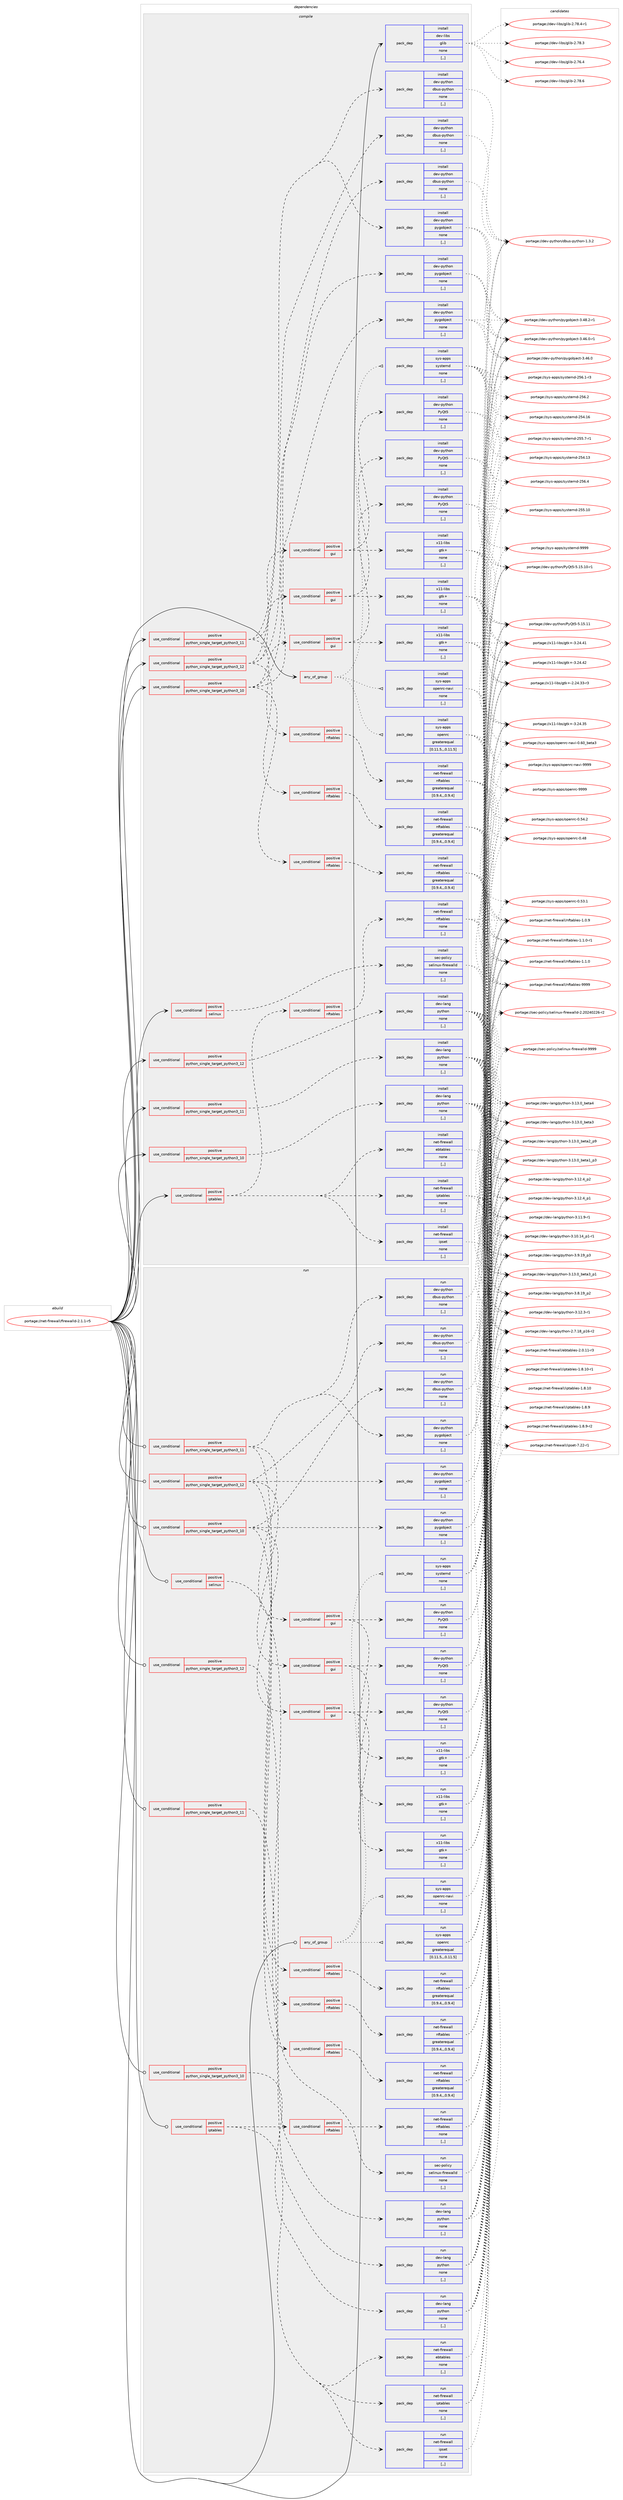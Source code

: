 digraph prolog {

# *************
# Graph options
# *************

newrank=true;
concentrate=true;
compound=true;
graph [rankdir=LR,fontname=Helvetica,fontsize=10,ranksep=1.5];#, ranksep=2.5, nodesep=0.2];
edge  [arrowhead=vee];
node  [fontname=Helvetica,fontsize=10];

# **********
# The ebuild
# **********

subgraph cluster_leftcol {
color=gray;
label=<<i>ebuild</i>>;
id [label="portage://net-firewall/firewalld-2.1.1-r5", color=red, width=4, href="../net-firewall/firewalld-2.1.1-r5.svg"];
}

# ****************
# The dependencies
# ****************

subgraph cluster_midcol {
color=gray;
label=<<i>dependencies</i>>;
subgraph cluster_compile {
fillcolor="#eeeeee";
style=filled;
label=<<i>compile</i>>;
subgraph any2410 {
dependency346586 [label=<<TABLE BORDER="0" CELLBORDER="1" CELLSPACING="0" CELLPADDING="4"><TR><TD CELLPADDING="10">any_of_group</TD></TR></TABLE>>, shape=none, color=red];subgraph pack254070 {
dependency346587 [label=<<TABLE BORDER="0" CELLBORDER="1" CELLSPACING="0" CELLPADDING="4" WIDTH="220"><TR><TD ROWSPAN="6" CELLPADDING="30">pack_dep</TD></TR><TR><TD WIDTH="110">install</TD></TR><TR><TD>sys-apps</TD></TR><TR><TD>openrc</TD></TR><TR><TD>greaterequal</TD></TR><TR><TD>[0.11.5,,,0.11.5]</TD></TR></TABLE>>, shape=none, color=blue];
}
dependency346586:e -> dependency346587:w [weight=20,style="dotted",arrowhead="oinv"];
subgraph pack254071 {
dependency346588 [label=<<TABLE BORDER="0" CELLBORDER="1" CELLSPACING="0" CELLPADDING="4" WIDTH="220"><TR><TD ROWSPAN="6" CELLPADDING="30">pack_dep</TD></TR><TR><TD WIDTH="110">install</TD></TR><TR><TD>sys-apps</TD></TR><TR><TD>openrc-navi</TD></TR><TR><TD>none</TD></TR><TR><TD>[,,]</TD></TR></TABLE>>, shape=none, color=blue];
}
dependency346586:e -> dependency346588:w [weight=20,style="dotted",arrowhead="oinv"];
subgraph pack254072 {
dependency346589 [label=<<TABLE BORDER="0" CELLBORDER="1" CELLSPACING="0" CELLPADDING="4" WIDTH="220"><TR><TD ROWSPAN="6" CELLPADDING="30">pack_dep</TD></TR><TR><TD WIDTH="110">install</TD></TR><TR><TD>sys-apps</TD></TR><TR><TD>systemd</TD></TR><TR><TD>none</TD></TR><TR><TD>[,,]</TD></TR></TABLE>>, shape=none, color=blue];
}
dependency346586:e -> dependency346589:w [weight=20,style="dotted",arrowhead="oinv"];
}
id:e -> dependency346586:w [weight=20,style="solid",arrowhead="vee"];
subgraph cond89924 {
dependency346590 [label=<<TABLE BORDER="0" CELLBORDER="1" CELLSPACING="0" CELLPADDING="4"><TR><TD ROWSPAN="3" CELLPADDING="10">use_conditional</TD></TR><TR><TD>positive</TD></TR><TR><TD>iptables</TD></TR></TABLE>>, shape=none, color=red];
subgraph pack254073 {
dependency346591 [label=<<TABLE BORDER="0" CELLBORDER="1" CELLSPACING="0" CELLPADDING="4" WIDTH="220"><TR><TD ROWSPAN="6" CELLPADDING="30">pack_dep</TD></TR><TR><TD WIDTH="110">install</TD></TR><TR><TD>net-firewall</TD></TR><TR><TD>iptables</TD></TR><TR><TD>none</TD></TR><TR><TD>[,,]</TD></TR></TABLE>>, shape=none, color=blue];
}
dependency346590:e -> dependency346591:w [weight=20,style="dashed",arrowhead="vee"];
subgraph pack254074 {
dependency346592 [label=<<TABLE BORDER="0" CELLBORDER="1" CELLSPACING="0" CELLPADDING="4" WIDTH="220"><TR><TD ROWSPAN="6" CELLPADDING="30">pack_dep</TD></TR><TR><TD WIDTH="110">install</TD></TR><TR><TD>net-firewall</TD></TR><TR><TD>ebtables</TD></TR><TR><TD>none</TD></TR><TR><TD>[,,]</TD></TR></TABLE>>, shape=none, color=blue];
}
dependency346590:e -> dependency346592:w [weight=20,style="dashed",arrowhead="vee"];
subgraph pack254075 {
dependency346593 [label=<<TABLE BORDER="0" CELLBORDER="1" CELLSPACING="0" CELLPADDING="4" WIDTH="220"><TR><TD ROWSPAN="6" CELLPADDING="30">pack_dep</TD></TR><TR><TD WIDTH="110">install</TD></TR><TR><TD>net-firewall</TD></TR><TR><TD>ipset</TD></TR><TR><TD>none</TD></TR><TR><TD>[,,]</TD></TR></TABLE>>, shape=none, color=blue];
}
dependency346590:e -> dependency346593:w [weight=20,style="dashed",arrowhead="vee"];
subgraph cond89925 {
dependency346594 [label=<<TABLE BORDER="0" CELLBORDER="1" CELLSPACING="0" CELLPADDING="4"><TR><TD ROWSPAN="3" CELLPADDING="10">use_conditional</TD></TR><TR><TD>positive</TD></TR><TR><TD>nftables</TD></TR></TABLE>>, shape=none, color=red];
subgraph pack254076 {
dependency346595 [label=<<TABLE BORDER="0" CELLBORDER="1" CELLSPACING="0" CELLPADDING="4" WIDTH="220"><TR><TD ROWSPAN="6" CELLPADDING="30">pack_dep</TD></TR><TR><TD WIDTH="110">install</TD></TR><TR><TD>net-firewall</TD></TR><TR><TD>nftables</TD></TR><TR><TD>none</TD></TR><TR><TD>[,,]</TD></TR></TABLE>>, shape=none, color=blue];
}
dependency346594:e -> dependency346595:w [weight=20,style="dashed",arrowhead="vee"];
}
dependency346590:e -> dependency346594:w [weight=20,style="dashed",arrowhead="vee"];
}
id:e -> dependency346590:w [weight=20,style="solid",arrowhead="vee"];
subgraph cond89926 {
dependency346596 [label=<<TABLE BORDER="0" CELLBORDER="1" CELLSPACING="0" CELLPADDING="4"><TR><TD ROWSPAN="3" CELLPADDING="10">use_conditional</TD></TR><TR><TD>positive</TD></TR><TR><TD>python_single_target_python3_10</TD></TR></TABLE>>, shape=none, color=red];
subgraph pack254077 {
dependency346597 [label=<<TABLE BORDER="0" CELLBORDER="1" CELLSPACING="0" CELLPADDING="4" WIDTH="220"><TR><TD ROWSPAN="6" CELLPADDING="30">pack_dep</TD></TR><TR><TD WIDTH="110">install</TD></TR><TR><TD>dev-lang</TD></TR><TR><TD>python</TD></TR><TR><TD>none</TD></TR><TR><TD>[,,]</TD></TR></TABLE>>, shape=none, color=blue];
}
dependency346596:e -> dependency346597:w [weight=20,style="dashed",arrowhead="vee"];
}
id:e -> dependency346596:w [weight=20,style="solid",arrowhead="vee"];
subgraph cond89927 {
dependency346598 [label=<<TABLE BORDER="0" CELLBORDER="1" CELLSPACING="0" CELLPADDING="4"><TR><TD ROWSPAN="3" CELLPADDING="10">use_conditional</TD></TR><TR><TD>positive</TD></TR><TR><TD>python_single_target_python3_10</TD></TR></TABLE>>, shape=none, color=red];
subgraph pack254078 {
dependency346599 [label=<<TABLE BORDER="0" CELLBORDER="1" CELLSPACING="0" CELLPADDING="4" WIDTH="220"><TR><TD ROWSPAN="6" CELLPADDING="30">pack_dep</TD></TR><TR><TD WIDTH="110">install</TD></TR><TR><TD>dev-python</TD></TR><TR><TD>dbus-python</TD></TR><TR><TD>none</TD></TR><TR><TD>[,,]</TD></TR></TABLE>>, shape=none, color=blue];
}
dependency346598:e -> dependency346599:w [weight=20,style="dashed",arrowhead="vee"];
subgraph pack254079 {
dependency346600 [label=<<TABLE BORDER="0" CELLBORDER="1" CELLSPACING="0" CELLPADDING="4" WIDTH="220"><TR><TD ROWSPAN="6" CELLPADDING="30">pack_dep</TD></TR><TR><TD WIDTH="110">install</TD></TR><TR><TD>dev-python</TD></TR><TR><TD>pygobject</TD></TR><TR><TD>none</TD></TR><TR><TD>[,,]</TD></TR></TABLE>>, shape=none, color=blue];
}
dependency346598:e -> dependency346600:w [weight=20,style="dashed",arrowhead="vee"];
subgraph cond89928 {
dependency346601 [label=<<TABLE BORDER="0" CELLBORDER="1" CELLSPACING="0" CELLPADDING="4"><TR><TD ROWSPAN="3" CELLPADDING="10">use_conditional</TD></TR><TR><TD>positive</TD></TR><TR><TD>gui</TD></TR></TABLE>>, shape=none, color=red];
subgraph pack254080 {
dependency346602 [label=<<TABLE BORDER="0" CELLBORDER="1" CELLSPACING="0" CELLPADDING="4" WIDTH="220"><TR><TD ROWSPAN="6" CELLPADDING="30">pack_dep</TD></TR><TR><TD WIDTH="110">install</TD></TR><TR><TD>x11-libs</TD></TR><TR><TD>gtk+</TD></TR><TR><TD>none</TD></TR><TR><TD>[,,]</TD></TR></TABLE>>, shape=none, color=blue];
}
dependency346601:e -> dependency346602:w [weight=20,style="dashed",arrowhead="vee"];
subgraph pack254081 {
dependency346603 [label=<<TABLE BORDER="0" CELLBORDER="1" CELLSPACING="0" CELLPADDING="4" WIDTH="220"><TR><TD ROWSPAN="6" CELLPADDING="30">pack_dep</TD></TR><TR><TD WIDTH="110">install</TD></TR><TR><TD>dev-python</TD></TR><TR><TD>PyQt5</TD></TR><TR><TD>none</TD></TR><TR><TD>[,,]</TD></TR></TABLE>>, shape=none, color=blue];
}
dependency346601:e -> dependency346603:w [weight=20,style="dashed",arrowhead="vee"];
}
dependency346598:e -> dependency346601:w [weight=20,style="dashed",arrowhead="vee"];
subgraph cond89929 {
dependency346604 [label=<<TABLE BORDER="0" CELLBORDER="1" CELLSPACING="0" CELLPADDING="4"><TR><TD ROWSPAN="3" CELLPADDING="10">use_conditional</TD></TR><TR><TD>positive</TD></TR><TR><TD>nftables</TD></TR></TABLE>>, shape=none, color=red];
subgraph pack254082 {
dependency346605 [label=<<TABLE BORDER="0" CELLBORDER="1" CELLSPACING="0" CELLPADDING="4" WIDTH="220"><TR><TD ROWSPAN="6" CELLPADDING="30">pack_dep</TD></TR><TR><TD WIDTH="110">install</TD></TR><TR><TD>net-firewall</TD></TR><TR><TD>nftables</TD></TR><TR><TD>greaterequal</TD></TR><TR><TD>[0.9.4,,,0.9.4]</TD></TR></TABLE>>, shape=none, color=blue];
}
dependency346604:e -> dependency346605:w [weight=20,style="dashed",arrowhead="vee"];
}
dependency346598:e -> dependency346604:w [weight=20,style="dashed",arrowhead="vee"];
}
id:e -> dependency346598:w [weight=20,style="solid",arrowhead="vee"];
subgraph cond89930 {
dependency346606 [label=<<TABLE BORDER="0" CELLBORDER="1" CELLSPACING="0" CELLPADDING="4"><TR><TD ROWSPAN="3" CELLPADDING="10">use_conditional</TD></TR><TR><TD>positive</TD></TR><TR><TD>python_single_target_python3_11</TD></TR></TABLE>>, shape=none, color=red];
subgraph pack254083 {
dependency346607 [label=<<TABLE BORDER="0" CELLBORDER="1" CELLSPACING="0" CELLPADDING="4" WIDTH="220"><TR><TD ROWSPAN="6" CELLPADDING="30">pack_dep</TD></TR><TR><TD WIDTH="110">install</TD></TR><TR><TD>dev-lang</TD></TR><TR><TD>python</TD></TR><TR><TD>none</TD></TR><TR><TD>[,,]</TD></TR></TABLE>>, shape=none, color=blue];
}
dependency346606:e -> dependency346607:w [weight=20,style="dashed",arrowhead="vee"];
}
id:e -> dependency346606:w [weight=20,style="solid",arrowhead="vee"];
subgraph cond89931 {
dependency346608 [label=<<TABLE BORDER="0" CELLBORDER="1" CELLSPACING="0" CELLPADDING="4"><TR><TD ROWSPAN="3" CELLPADDING="10">use_conditional</TD></TR><TR><TD>positive</TD></TR><TR><TD>python_single_target_python3_11</TD></TR></TABLE>>, shape=none, color=red];
subgraph pack254084 {
dependency346609 [label=<<TABLE BORDER="0" CELLBORDER="1" CELLSPACING="0" CELLPADDING="4" WIDTH="220"><TR><TD ROWSPAN="6" CELLPADDING="30">pack_dep</TD></TR><TR><TD WIDTH="110">install</TD></TR><TR><TD>dev-python</TD></TR><TR><TD>dbus-python</TD></TR><TR><TD>none</TD></TR><TR><TD>[,,]</TD></TR></TABLE>>, shape=none, color=blue];
}
dependency346608:e -> dependency346609:w [weight=20,style="dashed",arrowhead="vee"];
subgraph pack254085 {
dependency346610 [label=<<TABLE BORDER="0" CELLBORDER="1" CELLSPACING="0" CELLPADDING="4" WIDTH="220"><TR><TD ROWSPAN="6" CELLPADDING="30">pack_dep</TD></TR><TR><TD WIDTH="110">install</TD></TR><TR><TD>dev-python</TD></TR><TR><TD>pygobject</TD></TR><TR><TD>none</TD></TR><TR><TD>[,,]</TD></TR></TABLE>>, shape=none, color=blue];
}
dependency346608:e -> dependency346610:w [weight=20,style="dashed",arrowhead="vee"];
subgraph cond89932 {
dependency346611 [label=<<TABLE BORDER="0" CELLBORDER="1" CELLSPACING="0" CELLPADDING="4"><TR><TD ROWSPAN="3" CELLPADDING="10">use_conditional</TD></TR><TR><TD>positive</TD></TR><TR><TD>gui</TD></TR></TABLE>>, shape=none, color=red];
subgraph pack254086 {
dependency346612 [label=<<TABLE BORDER="0" CELLBORDER="1" CELLSPACING="0" CELLPADDING="4" WIDTH="220"><TR><TD ROWSPAN="6" CELLPADDING="30">pack_dep</TD></TR><TR><TD WIDTH="110">install</TD></TR><TR><TD>x11-libs</TD></TR><TR><TD>gtk+</TD></TR><TR><TD>none</TD></TR><TR><TD>[,,]</TD></TR></TABLE>>, shape=none, color=blue];
}
dependency346611:e -> dependency346612:w [weight=20,style="dashed",arrowhead="vee"];
subgraph pack254087 {
dependency346613 [label=<<TABLE BORDER="0" CELLBORDER="1" CELLSPACING="0" CELLPADDING="4" WIDTH="220"><TR><TD ROWSPAN="6" CELLPADDING="30">pack_dep</TD></TR><TR><TD WIDTH="110">install</TD></TR><TR><TD>dev-python</TD></TR><TR><TD>PyQt5</TD></TR><TR><TD>none</TD></TR><TR><TD>[,,]</TD></TR></TABLE>>, shape=none, color=blue];
}
dependency346611:e -> dependency346613:w [weight=20,style="dashed",arrowhead="vee"];
}
dependency346608:e -> dependency346611:w [weight=20,style="dashed",arrowhead="vee"];
subgraph cond89933 {
dependency346614 [label=<<TABLE BORDER="0" CELLBORDER="1" CELLSPACING="0" CELLPADDING="4"><TR><TD ROWSPAN="3" CELLPADDING="10">use_conditional</TD></TR><TR><TD>positive</TD></TR><TR><TD>nftables</TD></TR></TABLE>>, shape=none, color=red];
subgraph pack254088 {
dependency346615 [label=<<TABLE BORDER="0" CELLBORDER="1" CELLSPACING="0" CELLPADDING="4" WIDTH="220"><TR><TD ROWSPAN="6" CELLPADDING="30">pack_dep</TD></TR><TR><TD WIDTH="110">install</TD></TR><TR><TD>net-firewall</TD></TR><TR><TD>nftables</TD></TR><TR><TD>greaterequal</TD></TR><TR><TD>[0.9.4,,,0.9.4]</TD></TR></TABLE>>, shape=none, color=blue];
}
dependency346614:e -> dependency346615:w [weight=20,style="dashed",arrowhead="vee"];
}
dependency346608:e -> dependency346614:w [weight=20,style="dashed",arrowhead="vee"];
}
id:e -> dependency346608:w [weight=20,style="solid",arrowhead="vee"];
subgraph cond89934 {
dependency346616 [label=<<TABLE BORDER="0" CELLBORDER="1" CELLSPACING="0" CELLPADDING="4"><TR><TD ROWSPAN="3" CELLPADDING="10">use_conditional</TD></TR><TR><TD>positive</TD></TR><TR><TD>python_single_target_python3_12</TD></TR></TABLE>>, shape=none, color=red];
subgraph pack254089 {
dependency346617 [label=<<TABLE BORDER="0" CELLBORDER="1" CELLSPACING="0" CELLPADDING="4" WIDTH="220"><TR><TD ROWSPAN="6" CELLPADDING="30">pack_dep</TD></TR><TR><TD WIDTH="110">install</TD></TR><TR><TD>dev-lang</TD></TR><TR><TD>python</TD></TR><TR><TD>none</TD></TR><TR><TD>[,,]</TD></TR></TABLE>>, shape=none, color=blue];
}
dependency346616:e -> dependency346617:w [weight=20,style="dashed",arrowhead="vee"];
}
id:e -> dependency346616:w [weight=20,style="solid",arrowhead="vee"];
subgraph cond89935 {
dependency346618 [label=<<TABLE BORDER="0" CELLBORDER="1" CELLSPACING="0" CELLPADDING="4"><TR><TD ROWSPAN="3" CELLPADDING="10">use_conditional</TD></TR><TR><TD>positive</TD></TR><TR><TD>python_single_target_python3_12</TD></TR></TABLE>>, shape=none, color=red];
subgraph pack254090 {
dependency346619 [label=<<TABLE BORDER="0" CELLBORDER="1" CELLSPACING="0" CELLPADDING="4" WIDTH="220"><TR><TD ROWSPAN="6" CELLPADDING="30">pack_dep</TD></TR><TR><TD WIDTH="110">install</TD></TR><TR><TD>dev-python</TD></TR><TR><TD>dbus-python</TD></TR><TR><TD>none</TD></TR><TR><TD>[,,]</TD></TR></TABLE>>, shape=none, color=blue];
}
dependency346618:e -> dependency346619:w [weight=20,style="dashed",arrowhead="vee"];
subgraph pack254091 {
dependency346620 [label=<<TABLE BORDER="0" CELLBORDER="1" CELLSPACING="0" CELLPADDING="4" WIDTH="220"><TR><TD ROWSPAN="6" CELLPADDING="30">pack_dep</TD></TR><TR><TD WIDTH="110">install</TD></TR><TR><TD>dev-python</TD></TR><TR><TD>pygobject</TD></TR><TR><TD>none</TD></TR><TR><TD>[,,]</TD></TR></TABLE>>, shape=none, color=blue];
}
dependency346618:e -> dependency346620:w [weight=20,style="dashed",arrowhead="vee"];
subgraph cond89936 {
dependency346621 [label=<<TABLE BORDER="0" CELLBORDER="1" CELLSPACING="0" CELLPADDING="4"><TR><TD ROWSPAN="3" CELLPADDING="10">use_conditional</TD></TR><TR><TD>positive</TD></TR><TR><TD>gui</TD></TR></TABLE>>, shape=none, color=red];
subgraph pack254092 {
dependency346622 [label=<<TABLE BORDER="0" CELLBORDER="1" CELLSPACING="0" CELLPADDING="4" WIDTH="220"><TR><TD ROWSPAN="6" CELLPADDING="30">pack_dep</TD></TR><TR><TD WIDTH="110">install</TD></TR><TR><TD>x11-libs</TD></TR><TR><TD>gtk+</TD></TR><TR><TD>none</TD></TR><TR><TD>[,,]</TD></TR></TABLE>>, shape=none, color=blue];
}
dependency346621:e -> dependency346622:w [weight=20,style="dashed",arrowhead="vee"];
subgraph pack254093 {
dependency346623 [label=<<TABLE BORDER="0" CELLBORDER="1" CELLSPACING="0" CELLPADDING="4" WIDTH="220"><TR><TD ROWSPAN="6" CELLPADDING="30">pack_dep</TD></TR><TR><TD WIDTH="110">install</TD></TR><TR><TD>dev-python</TD></TR><TR><TD>PyQt5</TD></TR><TR><TD>none</TD></TR><TR><TD>[,,]</TD></TR></TABLE>>, shape=none, color=blue];
}
dependency346621:e -> dependency346623:w [weight=20,style="dashed",arrowhead="vee"];
}
dependency346618:e -> dependency346621:w [weight=20,style="dashed",arrowhead="vee"];
subgraph cond89937 {
dependency346624 [label=<<TABLE BORDER="0" CELLBORDER="1" CELLSPACING="0" CELLPADDING="4"><TR><TD ROWSPAN="3" CELLPADDING="10">use_conditional</TD></TR><TR><TD>positive</TD></TR><TR><TD>nftables</TD></TR></TABLE>>, shape=none, color=red];
subgraph pack254094 {
dependency346625 [label=<<TABLE BORDER="0" CELLBORDER="1" CELLSPACING="0" CELLPADDING="4" WIDTH="220"><TR><TD ROWSPAN="6" CELLPADDING="30">pack_dep</TD></TR><TR><TD WIDTH="110">install</TD></TR><TR><TD>net-firewall</TD></TR><TR><TD>nftables</TD></TR><TR><TD>greaterequal</TD></TR><TR><TD>[0.9.4,,,0.9.4]</TD></TR></TABLE>>, shape=none, color=blue];
}
dependency346624:e -> dependency346625:w [weight=20,style="dashed",arrowhead="vee"];
}
dependency346618:e -> dependency346624:w [weight=20,style="dashed",arrowhead="vee"];
}
id:e -> dependency346618:w [weight=20,style="solid",arrowhead="vee"];
subgraph cond89938 {
dependency346626 [label=<<TABLE BORDER="0" CELLBORDER="1" CELLSPACING="0" CELLPADDING="4"><TR><TD ROWSPAN="3" CELLPADDING="10">use_conditional</TD></TR><TR><TD>positive</TD></TR><TR><TD>selinux</TD></TR></TABLE>>, shape=none, color=red];
subgraph pack254095 {
dependency346627 [label=<<TABLE BORDER="0" CELLBORDER="1" CELLSPACING="0" CELLPADDING="4" WIDTH="220"><TR><TD ROWSPAN="6" CELLPADDING="30">pack_dep</TD></TR><TR><TD WIDTH="110">install</TD></TR><TR><TD>sec-policy</TD></TR><TR><TD>selinux-firewalld</TD></TR><TR><TD>none</TD></TR><TR><TD>[,,]</TD></TR></TABLE>>, shape=none, color=blue];
}
dependency346626:e -> dependency346627:w [weight=20,style="dashed",arrowhead="vee"];
}
id:e -> dependency346626:w [weight=20,style="solid",arrowhead="vee"];
subgraph pack254096 {
dependency346628 [label=<<TABLE BORDER="0" CELLBORDER="1" CELLSPACING="0" CELLPADDING="4" WIDTH="220"><TR><TD ROWSPAN="6" CELLPADDING="30">pack_dep</TD></TR><TR><TD WIDTH="110">install</TD></TR><TR><TD>dev-libs</TD></TR><TR><TD>glib</TD></TR><TR><TD>none</TD></TR><TR><TD>[,,]</TD></TR></TABLE>>, shape=none, color=blue];
}
id:e -> dependency346628:w [weight=20,style="solid",arrowhead="vee"];
}
subgraph cluster_compileandrun {
fillcolor="#eeeeee";
style=filled;
label=<<i>compile and run</i>>;
}
subgraph cluster_run {
fillcolor="#eeeeee";
style=filled;
label=<<i>run</i>>;
subgraph any2411 {
dependency346629 [label=<<TABLE BORDER="0" CELLBORDER="1" CELLSPACING="0" CELLPADDING="4"><TR><TD CELLPADDING="10">any_of_group</TD></TR></TABLE>>, shape=none, color=red];subgraph pack254097 {
dependency346630 [label=<<TABLE BORDER="0" CELLBORDER="1" CELLSPACING="0" CELLPADDING="4" WIDTH="220"><TR><TD ROWSPAN="6" CELLPADDING="30">pack_dep</TD></TR><TR><TD WIDTH="110">run</TD></TR><TR><TD>sys-apps</TD></TR><TR><TD>openrc</TD></TR><TR><TD>greaterequal</TD></TR><TR><TD>[0.11.5,,,0.11.5]</TD></TR></TABLE>>, shape=none, color=blue];
}
dependency346629:e -> dependency346630:w [weight=20,style="dotted",arrowhead="oinv"];
subgraph pack254098 {
dependency346631 [label=<<TABLE BORDER="0" CELLBORDER="1" CELLSPACING="0" CELLPADDING="4" WIDTH="220"><TR><TD ROWSPAN="6" CELLPADDING="30">pack_dep</TD></TR><TR><TD WIDTH="110">run</TD></TR><TR><TD>sys-apps</TD></TR><TR><TD>openrc-navi</TD></TR><TR><TD>none</TD></TR><TR><TD>[,,]</TD></TR></TABLE>>, shape=none, color=blue];
}
dependency346629:e -> dependency346631:w [weight=20,style="dotted",arrowhead="oinv"];
subgraph pack254099 {
dependency346632 [label=<<TABLE BORDER="0" CELLBORDER="1" CELLSPACING="0" CELLPADDING="4" WIDTH="220"><TR><TD ROWSPAN="6" CELLPADDING="30">pack_dep</TD></TR><TR><TD WIDTH="110">run</TD></TR><TR><TD>sys-apps</TD></TR><TR><TD>systemd</TD></TR><TR><TD>none</TD></TR><TR><TD>[,,]</TD></TR></TABLE>>, shape=none, color=blue];
}
dependency346629:e -> dependency346632:w [weight=20,style="dotted",arrowhead="oinv"];
}
id:e -> dependency346629:w [weight=20,style="solid",arrowhead="odot"];
subgraph cond89939 {
dependency346633 [label=<<TABLE BORDER="0" CELLBORDER="1" CELLSPACING="0" CELLPADDING="4"><TR><TD ROWSPAN="3" CELLPADDING="10">use_conditional</TD></TR><TR><TD>positive</TD></TR><TR><TD>iptables</TD></TR></TABLE>>, shape=none, color=red];
subgraph pack254100 {
dependency346634 [label=<<TABLE BORDER="0" CELLBORDER="1" CELLSPACING="0" CELLPADDING="4" WIDTH="220"><TR><TD ROWSPAN="6" CELLPADDING="30">pack_dep</TD></TR><TR><TD WIDTH="110">run</TD></TR><TR><TD>net-firewall</TD></TR><TR><TD>iptables</TD></TR><TR><TD>none</TD></TR><TR><TD>[,,]</TD></TR></TABLE>>, shape=none, color=blue];
}
dependency346633:e -> dependency346634:w [weight=20,style="dashed",arrowhead="vee"];
subgraph pack254101 {
dependency346635 [label=<<TABLE BORDER="0" CELLBORDER="1" CELLSPACING="0" CELLPADDING="4" WIDTH="220"><TR><TD ROWSPAN="6" CELLPADDING="30">pack_dep</TD></TR><TR><TD WIDTH="110">run</TD></TR><TR><TD>net-firewall</TD></TR><TR><TD>ebtables</TD></TR><TR><TD>none</TD></TR><TR><TD>[,,]</TD></TR></TABLE>>, shape=none, color=blue];
}
dependency346633:e -> dependency346635:w [weight=20,style="dashed",arrowhead="vee"];
subgraph pack254102 {
dependency346636 [label=<<TABLE BORDER="0" CELLBORDER="1" CELLSPACING="0" CELLPADDING="4" WIDTH="220"><TR><TD ROWSPAN="6" CELLPADDING="30">pack_dep</TD></TR><TR><TD WIDTH="110">run</TD></TR><TR><TD>net-firewall</TD></TR><TR><TD>ipset</TD></TR><TR><TD>none</TD></TR><TR><TD>[,,]</TD></TR></TABLE>>, shape=none, color=blue];
}
dependency346633:e -> dependency346636:w [weight=20,style="dashed",arrowhead="vee"];
subgraph cond89940 {
dependency346637 [label=<<TABLE BORDER="0" CELLBORDER="1" CELLSPACING="0" CELLPADDING="4"><TR><TD ROWSPAN="3" CELLPADDING="10">use_conditional</TD></TR><TR><TD>positive</TD></TR><TR><TD>nftables</TD></TR></TABLE>>, shape=none, color=red];
subgraph pack254103 {
dependency346638 [label=<<TABLE BORDER="0" CELLBORDER="1" CELLSPACING="0" CELLPADDING="4" WIDTH="220"><TR><TD ROWSPAN="6" CELLPADDING="30">pack_dep</TD></TR><TR><TD WIDTH="110">run</TD></TR><TR><TD>net-firewall</TD></TR><TR><TD>nftables</TD></TR><TR><TD>none</TD></TR><TR><TD>[,,]</TD></TR></TABLE>>, shape=none, color=blue];
}
dependency346637:e -> dependency346638:w [weight=20,style="dashed",arrowhead="vee"];
}
dependency346633:e -> dependency346637:w [weight=20,style="dashed",arrowhead="vee"];
}
id:e -> dependency346633:w [weight=20,style="solid",arrowhead="odot"];
subgraph cond89941 {
dependency346639 [label=<<TABLE BORDER="0" CELLBORDER="1" CELLSPACING="0" CELLPADDING="4"><TR><TD ROWSPAN="3" CELLPADDING="10">use_conditional</TD></TR><TR><TD>positive</TD></TR><TR><TD>python_single_target_python3_10</TD></TR></TABLE>>, shape=none, color=red];
subgraph pack254104 {
dependency346640 [label=<<TABLE BORDER="0" CELLBORDER="1" CELLSPACING="0" CELLPADDING="4" WIDTH="220"><TR><TD ROWSPAN="6" CELLPADDING="30">pack_dep</TD></TR><TR><TD WIDTH="110">run</TD></TR><TR><TD>dev-lang</TD></TR><TR><TD>python</TD></TR><TR><TD>none</TD></TR><TR><TD>[,,]</TD></TR></TABLE>>, shape=none, color=blue];
}
dependency346639:e -> dependency346640:w [weight=20,style="dashed",arrowhead="vee"];
}
id:e -> dependency346639:w [weight=20,style="solid",arrowhead="odot"];
subgraph cond89942 {
dependency346641 [label=<<TABLE BORDER="0" CELLBORDER="1" CELLSPACING="0" CELLPADDING="4"><TR><TD ROWSPAN="3" CELLPADDING="10">use_conditional</TD></TR><TR><TD>positive</TD></TR><TR><TD>python_single_target_python3_10</TD></TR></TABLE>>, shape=none, color=red];
subgraph pack254105 {
dependency346642 [label=<<TABLE BORDER="0" CELLBORDER="1" CELLSPACING="0" CELLPADDING="4" WIDTH="220"><TR><TD ROWSPAN="6" CELLPADDING="30">pack_dep</TD></TR><TR><TD WIDTH="110">run</TD></TR><TR><TD>dev-python</TD></TR><TR><TD>dbus-python</TD></TR><TR><TD>none</TD></TR><TR><TD>[,,]</TD></TR></TABLE>>, shape=none, color=blue];
}
dependency346641:e -> dependency346642:w [weight=20,style="dashed",arrowhead="vee"];
subgraph pack254106 {
dependency346643 [label=<<TABLE BORDER="0" CELLBORDER="1" CELLSPACING="0" CELLPADDING="4" WIDTH="220"><TR><TD ROWSPAN="6" CELLPADDING="30">pack_dep</TD></TR><TR><TD WIDTH="110">run</TD></TR><TR><TD>dev-python</TD></TR><TR><TD>pygobject</TD></TR><TR><TD>none</TD></TR><TR><TD>[,,]</TD></TR></TABLE>>, shape=none, color=blue];
}
dependency346641:e -> dependency346643:w [weight=20,style="dashed",arrowhead="vee"];
subgraph cond89943 {
dependency346644 [label=<<TABLE BORDER="0" CELLBORDER="1" CELLSPACING="0" CELLPADDING="4"><TR><TD ROWSPAN="3" CELLPADDING="10">use_conditional</TD></TR><TR><TD>positive</TD></TR><TR><TD>gui</TD></TR></TABLE>>, shape=none, color=red];
subgraph pack254107 {
dependency346645 [label=<<TABLE BORDER="0" CELLBORDER="1" CELLSPACING="0" CELLPADDING="4" WIDTH="220"><TR><TD ROWSPAN="6" CELLPADDING="30">pack_dep</TD></TR><TR><TD WIDTH="110">run</TD></TR><TR><TD>x11-libs</TD></TR><TR><TD>gtk+</TD></TR><TR><TD>none</TD></TR><TR><TD>[,,]</TD></TR></TABLE>>, shape=none, color=blue];
}
dependency346644:e -> dependency346645:w [weight=20,style="dashed",arrowhead="vee"];
subgraph pack254108 {
dependency346646 [label=<<TABLE BORDER="0" CELLBORDER="1" CELLSPACING="0" CELLPADDING="4" WIDTH="220"><TR><TD ROWSPAN="6" CELLPADDING="30">pack_dep</TD></TR><TR><TD WIDTH="110">run</TD></TR><TR><TD>dev-python</TD></TR><TR><TD>PyQt5</TD></TR><TR><TD>none</TD></TR><TR><TD>[,,]</TD></TR></TABLE>>, shape=none, color=blue];
}
dependency346644:e -> dependency346646:w [weight=20,style="dashed",arrowhead="vee"];
}
dependency346641:e -> dependency346644:w [weight=20,style="dashed",arrowhead="vee"];
subgraph cond89944 {
dependency346647 [label=<<TABLE BORDER="0" CELLBORDER="1" CELLSPACING="0" CELLPADDING="4"><TR><TD ROWSPAN="3" CELLPADDING="10">use_conditional</TD></TR><TR><TD>positive</TD></TR><TR><TD>nftables</TD></TR></TABLE>>, shape=none, color=red];
subgraph pack254109 {
dependency346648 [label=<<TABLE BORDER="0" CELLBORDER="1" CELLSPACING="0" CELLPADDING="4" WIDTH="220"><TR><TD ROWSPAN="6" CELLPADDING="30">pack_dep</TD></TR><TR><TD WIDTH="110">run</TD></TR><TR><TD>net-firewall</TD></TR><TR><TD>nftables</TD></TR><TR><TD>greaterequal</TD></TR><TR><TD>[0.9.4,,,0.9.4]</TD></TR></TABLE>>, shape=none, color=blue];
}
dependency346647:e -> dependency346648:w [weight=20,style="dashed",arrowhead="vee"];
}
dependency346641:e -> dependency346647:w [weight=20,style="dashed",arrowhead="vee"];
}
id:e -> dependency346641:w [weight=20,style="solid",arrowhead="odot"];
subgraph cond89945 {
dependency346649 [label=<<TABLE BORDER="0" CELLBORDER="1" CELLSPACING="0" CELLPADDING="4"><TR><TD ROWSPAN="3" CELLPADDING="10">use_conditional</TD></TR><TR><TD>positive</TD></TR><TR><TD>python_single_target_python3_11</TD></TR></TABLE>>, shape=none, color=red];
subgraph pack254110 {
dependency346650 [label=<<TABLE BORDER="0" CELLBORDER="1" CELLSPACING="0" CELLPADDING="4" WIDTH="220"><TR><TD ROWSPAN="6" CELLPADDING="30">pack_dep</TD></TR><TR><TD WIDTH="110">run</TD></TR><TR><TD>dev-lang</TD></TR><TR><TD>python</TD></TR><TR><TD>none</TD></TR><TR><TD>[,,]</TD></TR></TABLE>>, shape=none, color=blue];
}
dependency346649:e -> dependency346650:w [weight=20,style="dashed",arrowhead="vee"];
}
id:e -> dependency346649:w [weight=20,style="solid",arrowhead="odot"];
subgraph cond89946 {
dependency346651 [label=<<TABLE BORDER="0" CELLBORDER="1" CELLSPACING="0" CELLPADDING="4"><TR><TD ROWSPAN="3" CELLPADDING="10">use_conditional</TD></TR><TR><TD>positive</TD></TR><TR><TD>python_single_target_python3_11</TD></TR></TABLE>>, shape=none, color=red];
subgraph pack254111 {
dependency346652 [label=<<TABLE BORDER="0" CELLBORDER="1" CELLSPACING="0" CELLPADDING="4" WIDTH="220"><TR><TD ROWSPAN="6" CELLPADDING="30">pack_dep</TD></TR><TR><TD WIDTH="110">run</TD></TR><TR><TD>dev-python</TD></TR><TR><TD>dbus-python</TD></TR><TR><TD>none</TD></TR><TR><TD>[,,]</TD></TR></TABLE>>, shape=none, color=blue];
}
dependency346651:e -> dependency346652:w [weight=20,style="dashed",arrowhead="vee"];
subgraph pack254112 {
dependency346653 [label=<<TABLE BORDER="0" CELLBORDER="1" CELLSPACING="0" CELLPADDING="4" WIDTH="220"><TR><TD ROWSPAN="6" CELLPADDING="30">pack_dep</TD></TR><TR><TD WIDTH="110">run</TD></TR><TR><TD>dev-python</TD></TR><TR><TD>pygobject</TD></TR><TR><TD>none</TD></TR><TR><TD>[,,]</TD></TR></TABLE>>, shape=none, color=blue];
}
dependency346651:e -> dependency346653:w [weight=20,style="dashed",arrowhead="vee"];
subgraph cond89947 {
dependency346654 [label=<<TABLE BORDER="0" CELLBORDER="1" CELLSPACING="0" CELLPADDING="4"><TR><TD ROWSPAN="3" CELLPADDING="10">use_conditional</TD></TR><TR><TD>positive</TD></TR><TR><TD>gui</TD></TR></TABLE>>, shape=none, color=red];
subgraph pack254113 {
dependency346655 [label=<<TABLE BORDER="0" CELLBORDER="1" CELLSPACING="0" CELLPADDING="4" WIDTH="220"><TR><TD ROWSPAN="6" CELLPADDING="30">pack_dep</TD></TR><TR><TD WIDTH="110">run</TD></TR><TR><TD>x11-libs</TD></TR><TR><TD>gtk+</TD></TR><TR><TD>none</TD></TR><TR><TD>[,,]</TD></TR></TABLE>>, shape=none, color=blue];
}
dependency346654:e -> dependency346655:w [weight=20,style="dashed",arrowhead="vee"];
subgraph pack254114 {
dependency346656 [label=<<TABLE BORDER="0" CELLBORDER="1" CELLSPACING="0" CELLPADDING="4" WIDTH="220"><TR><TD ROWSPAN="6" CELLPADDING="30">pack_dep</TD></TR><TR><TD WIDTH="110">run</TD></TR><TR><TD>dev-python</TD></TR><TR><TD>PyQt5</TD></TR><TR><TD>none</TD></TR><TR><TD>[,,]</TD></TR></TABLE>>, shape=none, color=blue];
}
dependency346654:e -> dependency346656:w [weight=20,style="dashed",arrowhead="vee"];
}
dependency346651:e -> dependency346654:w [weight=20,style="dashed",arrowhead="vee"];
subgraph cond89948 {
dependency346657 [label=<<TABLE BORDER="0" CELLBORDER="1" CELLSPACING="0" CELLPADDING="4"><TR><TD ROWSPAN="3" CELLPADDING="10">use_conditional</TD></TR><TR><TD>positive</TD></TR><TR><TD>nftables</TD></TR></TABLE>>, shape=none, color=red];
subgraph pack254115 {
dependency346658 [label=<<TABLE BORDER="0" CELLBORDER="1" CELLSPACING="0" CELLPADDING="4" WIDTH="220"><TR><TD ROWSPAN="6" CELLPADDING="30">pack_dep</TD></TR><TR><TD WIDTH="110">run</TD></TR><TR><TD>net-firewall</TD></TR><TR><TD>nftables</TD></TR><TR><TD>greaterequal</TD></TR><TR><TD>[0.9.4,,,0.9.4]</TD></TR></TABLE>>, shape=none, color=blue];
}
dependency346657:e -> dependency346658:w [weight=20,style="dashed",arrowhead="vee"];
}
dependency346651:e -> dependency346657:w [weight=20,style="dashed",arrowhead="vee"];
}
id:e -> dependency346651:w [weight=20,style="solid",arrowhead="odot"];
subgraph cond89949 {
dependency346659 [label=<<TABLE BORDER="0" CELLBORDER="1" CELLSPACING="0" CELLPADDING="4"><TR><TD ROWSPAN="3" CELLPADDING="10">use_conditional</TD></TR><TR><TD>positive</TD></TR><TR><TD>python_single_target_python3_12</TD></TR></TABLE>>, shape=none, color=red];
subgraph pack254116 {
dependency346660 [label=<<TABLE BORDER="0" CELLBORDER="1" CELLSPACING="0" CELLPADDING="4" WIDTH="220"><TR><TD ROWSPAN="6" CELLPADDING="30">pack_dep</TD></TR><TR><TD WIDTH="110">run</TD></TR><TR><TD>dev-lang</TD></TR><TR><TD>python</TD></TR><TR><TD>none</TD></TR><TR><TD>[,,]</TD></TR></TABLE>>, shape=none, color=blue];
}
dependency346659:e -> dependency346660:w [weight=20,style="dashed",arrowhead="vee"];
}
id:e -> dependency346659:w [weight=20,style="solid",arrowhead="odot"];
subgraph cond89950 {
dependency346661 [label=<<TABLE BORDER="0" CELLBORDER="1" CELLSPACING="0" CELLPADDING="4"><TR><TD ROWSPAN="3" CELLPADDING="10">use_conditional</TD></TR><TR><TD>positive</TD></TR><TR><TD>python_single_target_python3_12</TD></TR></TABLE>>, shape=none, color=red];
subgraph pack254117 {
dependency346662 [label=<<TABLE BORDER="0" CELLBORDER="1" CELLSPACING="0" CELLPADDING="4" WIDTH="220"><TR><TD ROWSPAN="6" CELLPADDING="30">pack_dep</TD></TR><TR><TD WIDTH="110">run</TD></TR><TR><TD>dev-python</TD></TR><TR><TD>dbus-python</TD></TR><TR><TD>none</TD></TR><TR><TD>[,,]</TD></TR></TABLE>>, shape=none, color=blue];
}
dependency346661:e -> dependency346662:w [weight=20,style="dashed",arrowhead="vee"];
subgraph pack254118 {
dependency346663 [label=<<TABLE BORDER="0" CELLBORDER="1" CELLSPACING="0" CELLPADDING="4" WIDTH="220"><TR><TD ROWSPAN="6" CELLPADDING="30">pack_dep</TD></TR><TR><TD WIDTH="110">run</TD></TR><TR><TD>dev-python</TD></TR><TR><TD>pygobject</TD></TR><TR><TD>none</TD></TR><TR><TD>[,,]</TD></TR></TABLE>>, shape=none, color=blue];
}
dependency346661:e -> dependency346663:w [weight=20,style="dashed",arrowhead="vee"];
subgraph cond89951 {
dependency346664 [label=<<TABLE BORDER="0" CELLBORDER="1" CELLSPACING="0" CELLPADDING="4"><TR><TD ROWSPAN="3" CELLPADDING="10">use_conditional</TD></TR><TR><TD>positive</TD></TR><TR><TD>gui</TD></TR></TABLE>>, shape=none, color=red];
subgraph pack254119 {
dependency346665 [label=<<TABLE BORDER="0" CELLBORDER="1" CELLSPACING="0" CELLPADDING="4" WIDTH="220"><TR><TD ROWSPAN="6" CELLPADDING="30">pack_dep</TD></TR><TR><TD WIDTH="110">run</TD></TR><TR><TD>x11-libs</TD></TR><TR><TD>gtk+</TD></TR><TR><TD>none</TD></TR><TR><TD>[,,]</TD></TR></TABLE>>, shape=none, color=blue];
}
dependency346664:e -> dependency346665:w [weight=20,style="dashed",arrowhead="vee"];
subgraph pack254120 {
dependency346666 [label=<<TABLE BORDER="0" CELLBORDER="1" CELLSPACING="0" CELLPADDING="4" WIDTH="220"><TR><TD ROWSPAN="6" CELLPADDING="30">pack_dep</TD></TR><TR><TD WIDTH="110">run</TD></TR><TR><TD>dev-python</TD></TR><TR><TD>PyQt5</TD></TR><TR><TD>none</TD></TR><TR><TD>[,,]</TD></TR></TABLE>>, shape=none, color=blue];
}
dependency346664:e -> dependency346666:w [weight=20,style="dashed",arrowhead="vee"];
}
dependency346661:e -> dependency346664:w [weight=20,style="dashed",arrowhead="vee"];
subgraph cond89952 {
dependency346667 [label=<<TABLE BORDER="0" CELLBORDER="1" CELLSPACING="0" CELLPADDING="4"><TR><TD ROWSPAN="3" CELLPADDING="10">use_conditional</TD></TR><TR><TD>positive</TD></TR><TR><TD>nftables</TD></TR></TABLE>>, shape=none, color=red];
subgraph pack254121 {
dependency346668 [label=<<TABLE BORDER="0" CELLBORDER="1" CELLSPACING="0" CELLPADDING="4" WIDTH="220"><TR><TD ROWSPAN="6" CELLPADDING="30">pack_dep</TD></TR><TR><TD WIDTH="110">run</TD></TR><TR><TD>net-firewall</TD></TR><TR><TD>nftables</TD></TR><TR><TD>greaterequal</TD></TR><TR><TD>[0.9.4,,,0.9.4]</TD></TR></TABLE>>, shape=none, color=blue];
}
dependency346667:e -> dependency346668:w [weight=20,style="dashed",arrowhead="vee"];
}
dependency346661:e -> dependency346667:w [weight=20,style="dashed",arrowhead="vee"];
}
id:e -> dependency346661:w [weight=20,style="solid",arrowhead="odot"];
subgraph cond89953 {
dependency346669 [label=<<TABLE BORDER="0" CELLBORDER="1" CELLSPACING="0" CELLPADDING="4"><TR><TD ROWSPAN="3" CELLPADDING="10">use_conditional</TD></TR><TR><TD>positive</TD></TR><TR><TD>selinux</TD></TR></TABLE>>, shape=none, color=red];
subgraph pack254122 {
dependency346670 [label=<<TABLE BORDER="0" CELLBORDER="1" CELLSPACING="0" CELLPADDING="4" WIDTH="220"><TR><TD ROWSPAN="6" CELLPADDING="30">pack_dep</TD></TR><TR><TD WIDTH="110">run</TD></TR><TR><TD>sec-policy</TD></TR><TR><TD>selinux-firewalld</TD></TR><TR><TD>none</TD></TR><TR><TD>[,,]</TD></TR></TABLE>>, shape=none, color=blue];
}
dependency346669:e -> dependency346670:w [weight=20,style="dashed",arrowhead="vee"];
}
id:e -> dependency346669:w [weight=20,style="solid",arrowhead="odot"];
}
}

# **************
# The candidates
# **************

subgraph cluster_choices {
rank=same;
color=gray;
label=<<i>candidates</i>>;

subgraph choice254070 {
color=black;
nodesep=1;
choice115121115459711211211547111112101110114994557575757 [label="portage://sys-apps/openrc-9999", color=red, width=4,href="../sys-apps/openrc-9999.svg"];
choice1151211154597112112115471111121011101149945484653524650 [label="portage://sys-apps/openrc-0.54.2", color=red, width=4,href="../sys-apps/openrc-0.54.2.svg"];
choice1151211154597112112115471111121011101149945484653514649 [label="portage://sys-apps/openrc-0.53.1", color=red, width=4,href="../sys-apps/openrc-0.53.1.svg"];
choice115121115459711211211547111112101110114994548465256 [label="portage://sys-apps/openrc-0.48", color=red, width=4,href="../sys-apps/openrc-0.48.svg"];
dependency346587:e -> choice115121115459711211211547111112101110114994557575757:w [style=dotted,weight="100"];
dependency346587:e -> choice1151211154597112112115471111121011101149945484653524650:w [style=dotted,weight="100"];
dependency346587:e -> choice1151211154597112112115471111121011101149945484653514649:w [style=dotted,weight="100"];
dependency346587:e -> choice115121115459711211211547111112101110114994548465256:w [style=dotted,weight="100"];
}
subgraph choice254071 {
color=black;
nodesep=1;
choice1151211154597112112115471111121011101149945110971181054557575757 [label="portage://sys-apps/openrc-navi-9999", color=red, width=4,href="../sys-apps/openrc-navi-9999.svg"];
choice115121115459711211211547111112101110114994511097118105454846544895981011169751 [label="portage://sys-apps/openrc-navi-0.60_beta3", color=red, width=4,href="../sys-apps/openrc-navi-0.60_beta3.svg"];
dependency346588:e -> choice1151211154597112112115471111121011101149945110971181054557575757:w [style=dotted,weight="100"];
dependency346588:e -> choice115121115459711211211547111112101110114994511097118105454846544895981011169751:w [style=dotted,weight="100"];
}
subgraph choice254072 {
color=black;
nodesep=1;
choice1151211154597112112115471151211151161011091004557575757 [label="portage://sys-apps/systemd-9999", color=red, width=4,href="../sys-apps/systemd-9999.svg"];
choice115121115459711211211547115121115116101109100455053544652 [label="portage://sys-apps/systemd-256.4", color=red, width=4,href="../sys-apps/systemd-256.4.svg"];
choice115121115459711211211547115121115116101109100455053544650 [label="portage://sys-apps/systemd-256.2", color=red, width=4,href="../sys-apps/systemd-256.2.svg"];
choice1151211154597112112115471151211151161011091004550535446494511451 [label="portage://sys-apps/systemd-256.1-r3", color=red, width=4,href="../sys-apps/systemd-256.1-r3.svg"];
choice11512111545971121121154711512111511610110910045505353464948 [label="portage://sys-apps/systemd-255.10", color=red, width=4,href="../sys-apps/systemd-255.10.svg"];
choice1151211154597112112115471151211151161011091004550535346554511449 [label="portage://sys-apps/systemd-255.7-r1", color=red, width=4,href="../sys-apps/systemd-255.7-r1.svg"];
choice11512111545971121121154711512111511610110910045505352464954 [label="portage://sys-apps/systemd-254.16", color=red, width=4,href="../sys-apps/systemd-254.16.svg"];
choice11512111545971121121154711512111511610110910045505352464951 [label="portage://sys-apps/systemd-254.13", color=red, width=4,href="../sys-apps/systemd-254.13.svg"];
dependency346589:e -> choice1151211154597112112115471151211151161011091004557575757:w [style=dotted,weight="100"];
dependency346589:e -> choice115121115459711211211547115121115116101109100455053544652:w [style=dotted,weight="100"];
dependency346589:e -> choice115121115459711211211547115121115116101109100455053544650:w [style=dotted,weight="100"];
dependency346589:e -> choice1151211154597112112115471151211151161011091004550535446494511451:w [style=dotted,weight="100"];
dependency346589:e -> choice11512111545971121121154711512111511610110910045505353464948:w [style=dotted,weight="100"];
dependency346589:e -> choice1151211154597112112115471151211151161011091004550535346554511449:w [style=dotted,weight="100"];
dependency346589:e -> choice11512111545971121121154711512111511610110910045505352464954:w [style=dotted,weight="100"];
dependency346589:e -> choice11512111545971121121154711512111511610110910045505352464951:w [style=dotted,weight="100"];
}
subgraph choice254073 {
color=black;
nodesep=1;
choice1101011164510210511410111997108108471051121169798108101115454946564649484511449 [label="portage://net-firewall/iptables-1.8.10-r1", color=red, width=4,href="../net-firewall/iptables-1.8.10-r1.svg"];
choice110101116451021051141011199710810847105112116979810810111545494656464948 [label="portage://net-firewall/iptables-1.8.10", color=red, width=4,href="../net-firewall/iptables-1.8.10.svg"];
choice11010111645102105114101119971081084710511211697981081011154549465646574511450 [label="portage://net-firewall/iptables-1.8.9-r2", color=red, width=4,href="../net-firewall/iptables-1.8.9-r2.svg"];
choice1101011164510210511410111997108108471051121169798108101115454946564657 [label="portage://net-firewall/iptables-1.8.9", color=red, width=4,href="../net-firewall/iptables-1.8.9.svg"];
dependency346591:e -> choice1101011164510210511410111997108108471051121169798108101115454946564649484511449:w [style=dotted,weight="100"];
dependency346591:e -> choice110101116451021051141011199710810847105112116979810810111545494656464948:w [style=dotted,weight="100"];
dependency346591:e -> choice11010111645102105114101119971081084710511211697981081011154549465646574511450:w [style=dotted,weight="100"];
dependency346591:e -> choice1101011164510210511410111997108108471051121169798108101115454946564657:w [style=dotted,weight="100"];
}
subgraph choice254074 {
color=black;
nodesep=1;
choice110101116451021051141011199710810847101981169798108101115455046484649494511451 [label="portage://net-firewall/ebtables-2.0.11-r3", color=red, width=4,href="../net-firewall/ebtables-2.0.11-r3.svg"];
dependency346592:e -> choice110101116451021051141011199710810847101981169798108101115455046484649494511451:w [style=dotted,weight="100"];
}
subgraph choice254075 {
color=black;
nodesep=1;
choice11010111645102105114101119971081084710511211510111645554650504511449 [label="portage://net-firewall/ipset-7.22-r1", color=red, width=4,href="../net-firewall/ipset-7.22-r1.svg"];
dependency346593:e -> choice11010111645102105114101119971081084710511211510111645554650504511449:w [style=dotted,weight="100"];
}
subgraph choice254076 {
color=black;
nodesep=1;
choice11010111645102105114101119971081084711010211697981081011154557575757 [label="portage://net-firewall/nftables-9999", color=red, width=4,href="../net-firewall/nftables-9999.svg"];
choice11010111645102105114101119971081084711010211697981081011154549464946484511449 [label="portage://net-firewall/nftables-1.1.0-r1", color=red, width=4,href="../net-firewall/nftables-1.1.0-r1.svg"];
choice1101011164510210511410111997108108471101021169798108101115454946494648 [label="portage://net-firewall/nftables-1.1.0", color=red, width=4,href="../net-firewall/nftables-1.1.0.svg"];
choice1101011164510210511410111997108108471101021169798108101115454946484657 [label="portage://net-firewall/nftables-1.0.9", color=red, width=4,href="../net-firewall/nftables-1.0.9.svg"];
dependency346595:e -> choice11010111645102105114101119971081084711010211697981081011154557575757:w [style=dotted,weight="100"];
dependency346595:e -> choice11010111645102105114101119971081084711010211697981081011154549464946484511449:w [style=dotted,weight="100"];
dependency346595:e -> choice1101011164510210511410111997108108471101021169798108101115454946494648:w [style=dotted,weight="100"];
dependency346595:e -> choice1101011164510210511410111997108108471101021169798108101115454946484657:w [style=dotted,weight="100"];
}
subgraph choice254077 {
color=black;
nodesep=1;
choice1001011184510897110103471121211161041111104551464951464895981011169752 [label="portage://dev-lang/python-3.13.0_beta4", color=red, width=4,href="../dev-lang/python-3.13.0_beta4.svg"];
choice10010111845108971101034711212111610411111045514649514648959810111697519511249 [label="portage://dev-lang/python-3.13.0_beta3_p1", color=red, width=4,href="../dev-lang/python-3.13.0_beta3_p1.svg"];
choice1001011184510897110103471121211161041111104551464951464895981011169751 [label="portage://dev-lang/python-3.13.0_beta3", color=red, width=4,href="../dev-lang/python-3.13.0_beta3.svg"];
choice10010111845108971101034711212111610411111045514649514648959810111697509511257 [label="portage://dev-lang/python-3.13.0_beta2_p9", color=red, width=4,href="../dev-lang/python-3.13.0_beta2_p9.svg"];
choice10010111845108971101034711212111610411111045514649514648959810111697499511251 [label="portage://dev-lang/python-3.13.0_beta1_p3", color=red, width=4,href="../dev-lang/python-3.13.0_beta1_p3.svg"];
choice100101118451089711010347112121116104111110455146495046529511250 [label="portage://dev-lang/python-3.12.4_p2", color=red, width=4,href="../dev-lang/python-3.12.4_p2.svg"];
choice100101118451089711010347112121116104111110455146495046529511249 [label="portage://dev-lang/python-3.12.4_p1", color=red, width=4,href="../dev-lang/python-3.12.4_p1.svg"];
choice100101118451089711010347112121116104111110455146495046514511449 [label="portage://dev-lang/python-3.12.3-r1", color=red, width=4,href="../dev-lang/python-3.12.3-r1.svg"];
choice100101118451089711010347112121116104111110455146494946574511449 [label="portage://dev-lang/python-3.11.9-r1", color=red, width=4,href="../dev-lang/python-3.11.9-r1.svg"];
choice100101118451089711010347112121116104111110455146494846495295112494511449 [label="portage://dev-lang/python-3.10.14_p1-r1", color=red, width=4,href="../dev-lang/python-3.10.14_p1-r1.svg"];
choice100101118451089711010347112121116104111110455146574649579511251 [label="portage://dev-lang/python-3.9.19_p3", color=red, width=4,href="../dev-lang/python-3.9.19_p3.svg"];
choice100101118451089711010347112121116104111110455146564649579511250 [label="portage://dev-lang/python-3.8.19_p2", color=red, width=4,href="../dev-lang/python-3.8.19_p2.svg"];
choice100101118451089711010347112121116104111110455046554649569511249544511450 [label="portage://dev-lang/python-2.7.18_p16-r2", color=red, width=4,href="../dev-lang/python-2.7.18_p16-r2.svg"];
dependency346597:e -> choice1001011184510897110103471121211161041111104551464951464895981011169752:w [style=dotted,weight="100"];
dependency346597:e -> choice10010111845108971101034711212111610411111045514649514648959810111697519511249:w [style=dotted,weight="100"];
dependency346597:e -> choice1001011184510897110103471121211161041111104551464951464895981011169751:w [style=dotted,weight="100"];
dependency346597:e -> choice10010111845108971101034711212111610411111045514649514648959810111697509511257:w [style=dotted,weight="100"];
dependency346597:e -> choice10010111845108971101034711212111610411111045514649514648959810111697499511251:w [style=dotted,weight="100"];
dependency346597:e -> choice100101118451089711010347112121116104111110455146495046529511250:w [style=dotted,weight="100"];
dependency346597:e -> choice100101118451089711010347112121116104111110455146495046529511249:w [style=dotted,weight="100"];
dependency346597:e -> choice100101118451089711010347112121116104111110455146495046514511449:w [style=dotted,weight="100"];
dependency346597:e -> choice100101118451089711010347112121116104111110455146494946574511449:w [style=dotted,weight="100"];
dependency346597:e -> choice100101118451089711010347112121116104111110455146494846495295112494511449:w [style=dotted,weight="100"];
dependency346597:e -> choice100101118451089711010347112121116104111110455146574649579511251:w [style=dotted,weight="100"];
dependency346597:e -> choice100101118451089711010347112121116104111110455146564649579511250:w [style=dotted,weight="100"];
dependency346597:e -> choice100101118451089711010347112121116104111110455046554649569511249544511450:w [style=dotted,weight="100"];
}
subgraph choice254078 {
color=black;
nodesep=1;
choice10010111845112121116104111110471009811711545112121116104111110454946514650 [label="portage://dev-python/dbus-python-1.3.2", color=red, width=4,href="../dev-python/dbus-python-1.3.2.svg"];
dependency346599:e -> choice10010111845112121116104111110471009811711545112121116104111110454946514650:w [style=dotted,weight="100"];
}
subgraph choice254079 {
color=black;
nodesep=1;
choice10010111845112121116104111110471121211031119810610199116455146525646504511449 [label="portage://dev-python/pygobject-3.48.2-r1", color=red, width=4,href="../dev-python/pygobject-3.48.2-r1.svg"];
choice10010111845112121116104111110471121211031119810610199116455146525446484511449 [label="portage://dev-python/pygobject-3.46.0-r1", color=red, width=4,href="../dev-python/pygobject-3.46.0-r1.svg"];
choice1001011184511212111610411111047112121103111981061019911645514652544648 [label="portage://dev-python/pygobject-3.46.0", color=red, width=4,href="../dev-python/pygobject-3.46.0.svg"];
dependency346600:e -> choice10010111845112121116104111110471121211031119810610199116455146525646504511449:w [style=dotted,weight="100"];
dependency346600:e -> choice10010111845112121116104111110471121211031119810610199116455146525446484511449:w [style=dotted,weight="100"];
dependency346600:e -> choice1001011184511212111610411111047112121103111981061019911645514652544648:w [style=dotted,weight="100"];
}
subgraph choice254080 {
color=black;
nodesep=1;
choice1204949451081059811547103116107434551465052465250 [label="portage://x11-libs/gtk+-3.24.42", color=red, width=4,href="../x11-libs/gtk+-3.24.42.svg"];
choice1204949451081059811547103116107434551465052465249 [label="portage://x11-libs/gtk+-3.24.41", color=red, width=4,href="../x11-libs/gtk+-3.24.41.svg"];
choice1204949451081059811547103116107434551465052465153 [label="portage://x11-libs/gtk+-3.24.35", color=red, width=4,href="../x11-libs/gtk+-3.24.35.svg"];
choice12049494510810598115471031161074345504650524651514511451 [label="portage://x11-libs/gtk+-2.24.33-r3", color=red, width=4,href="../x11-libs/gtk+-2.24.33-r3.svg"];
dependency346602:e -> choice1204949451081059811547103116107434551465052465250:w [style=dotted,weight="100"];
dependency346602:e -> choice1204949451081059811547103116107434551465052465249:w [style=dotted,weight="100"];
dependency346602:e -> choice1204949451081059811547103116107434551465052465153:w [style=dotted,weight="100"];
dependency346602:e -> choice12049494510810598115471031161074345504650524651514511451:w [style=dotted,weight="100"];
}
subgraph choice254081 {
color=black;
nodesep=1;
choice10010111845112121116104111110478012181116534553464953464949 [label="portage://dev-python/PyQt5-5.15.11", color=red, width=4,href="../dev-python/PyQt5-5.15.11.svg"];
choice100101118451121211161041111104780121811165345534649534649484511449 [label="portage://dev-python/PyQt5-5.15.10-r1", color=red, width=4,href="../dev-python/PyQt5-5.15.10-r1.svg"];
dependency346603:e -> choice10010111845112121116104111110478012181116534553464953464949:w [style=dotted,weight="100"];
dependency346603:e -> choice100101118451121211161041111104780121811165345534649534649484511449:w [style=dotted,weight="100"];
}
subgraph choice254082 {
color=black;
nodesep=1;
choice11010111645102105114101119971081084711010211697981081011154557575757 [label="portage://net-firewall/nftables-9999", color=red, width=4,href="../net-firewall/nftables-9999.svg"];
choice11010111645102105114101119971081084711010211697981081011154549464946484511449 [label="portage://net-firewall/nftables-1.1.0-r1", color=red, width=4,href="../net-firewall/nftables-1.1.0-r1.svg"];
choice1101011164510210511410111997108108471101021169798108101115454946494648 [label="portage://net-firewall/nftables-1.1.0", color=red, width=4,href="../net-firewall/nftables-1.1.0.svg"];
choice1101011164510210511410111997108108471101021169798108101115454946484657 [label="portage://net-firewall/nftables-1.0.9", color=red, width=4,href="../net-firewall/nftables-1.0.9.svg"];
dependency346605:e -> choice11010111645102105114101119971081084711010211697981081011154557575757:w [style=dotted,weight="100"];
dependency346605:e -> choice11010111645102105114101119971081084711010211697981081011154549464946484511449:w [style=dotted,weight="100"];
dependency346605:e -> choice1101011164510210511410111997108108471101021169798108101115454946494648:w [style=dotted,weight="100"];
dependency346605:e -> choice1101011164510210511410111997108108471101021169798108101115454946484657:w [style=dotted,weight="100"];
}
subgraph choice254083 {
color=black;
nodesep=1;
choice1001011184510897110103471121211161041111104551464951464895981011169752 [label="portage://dev-lang/python-3.13.0_beta4", color=red, width=4,href="../dev-lang/python-3.13.0_beta4.svg"];
choice10010111845108971101034711212111610411111045514649514648959810111697519511249 [label="portage://dev-lang/python-3.13.0_beta3_p1", color=red, width=4,href="../dev-lang/python-3.13.0_beta3_p1.svg"];
choice1001011184510897110103471121211161041111104551464951464895981011169751 [label="portage://dev-lang/python-3.13.0_beta3", color=red, width=4,href="../dev-lang/python-3.13.0_beta3.svg"];
choice10010111845108971101034711212111610411111045514649514648959810111697509511257 [label="portage://dev-lang/python-3.13.0_beta2_p9", color=red, width=4,href="../dev-lang/python-3.13.0_beta2_p9.svg"];
choice10010111845108971101034711212111610411111045514649514648959810111697499511251 [label="portage://dev-lang/python-3.13.0_beta1_p3", color=red, width=4,href="../dev-lang/python-3.13.0_beta1_p3.svg"];
choice100101118451089711010347112121116104111110455146495046529511250 [label="portage://dev-lang/python-3.12.4_p2", color=red, width=4,href="../dev-lang/python-3.12.4_p2.svg"];
choice100101118451089711010347112121116104111110455146495046529511249 [label="portage://dev-lang/python-3.12.4_p1", color=red, width=4,href="../dev-lang/python-3.12.4_p1.svg"];
choice100101118451089711010347112121116104111110455146495046514511449 [label="portage://dev-lang/python-3.12.3-r1", color=red, width=4,href="../dev-lang/python-3.12.3-r1.svg"];
choice100101118451089711010347112121116104111110455146494946574511449 [label="portage://dev-lang/python-3.11.9-r1", color=red, width=4,href="../dev-lang/python-3.11.9-r1.svg"];
choice100101118451089711010347112121116104111110455146494846495295112494511449 [label="portage://dev-lang/python-3.10.14_p1-r1", color=red, width=4,href="../dev-lang/python-3.10.14_p1-r1.svg"];
choice100101118451089711010347112121116104111110455146574649579511251 [label="portage://dev-lang/python-3.9.19_p3", color=red, width=4,href="../dev-lang/python-3.9.19_p3.svg"];
choice100101118451089711010347112121116104111110455146564649579511250 [label="portage://dev-lang/python-3.8.19_p2", color=red, width=4,href="../dev-lang/python-3.8.19_p2.svg"];
choice100101118451089711010347112121116104111110455046554649569511249544511450 [label="portage://dev-lang/python-2.7.18_p16-r2", color=red, width=4,href="../dev-lang/python-2.7.18_p16-r2.svg"];
dependency346607:e -> choice1001011184510897110103471121211161041111104551464951464895981011169752:w [style=dotted,weight="100"];
dependency346607:e -> choice10010111845108971101034711212111610411111045514649514648959810111697519511249:w [style=dotted,weight="100"];
dependency346607:e -> choice1001011184510897110103471121211161041111104551464951464895981011169751:w [style=dotted,weight="100"];
dependency346607:e -> choice10010111845108971101034711212111610411111045514649514648959810111697509511257:w [style=dotted,weight="100"];
dependency346607:e -> choice10010111845108971101034711212111610411111045514649514648959810111697499511251:w [style=dotted,weight="100"];
dependency346607:e -> choice100101118451089711010347112121116104111110455146495046529511250:w [style=dotted,weight="100"];
dependency346607:e -> choice100101118451089711010347112121116104111110455146495046529511249:w [style=dotted,weight="100"];
dependency346607:e -> choice100101118451089711010347112121116104111110455146495046514511449:w [style=dotted,weight="100"];
dependency346607:e -> choice100101118451089711010347112121116104111110455146494946574511449:w [style=dotted,weight="100"];
dependency346607:e -> choice100101118451089711010347112121116104111110455146494846495295112494511449:w [style=dotted,weight="100"];
dependency346607:e -> choice100101118451089711010347112121116104111110455146574649579511251:w [style=dotted,weight="100"];
dependency346607:e -> choice100101118451089711010347112121116104111110455146564649579511250:w [style=dotted,weight="100"];
dependency346607:e -> choice100101118451089711010347112121116104111110455046554649569511249544511450:w [style=dotted,weight="100"];
}
subgraph choice254084 {
color=black;
nodesep=1;
choice10010111845112121116104111110471009811711545112121116104111110454946514650 [label="portage://dev-python/dbus-python-1.3.2", color=red, width=4,href="../dev-python/dbus-python-1.3.2.svg"];
dependency346609:e -> choice10010111845112121116104111110471009811711545112121116104111110454946514650:w [style=dotted,weight="100"];
}
subgraph choice254085 {
color=black;
nodesep=1;
choice10010111845112121116104111110471121211031119810610199116455146525646504511449 [label="portage://dev-python/pygobject-3.48.2-r1", color=red, width=4,href="../dev-python/pygobject-3.48.2-r1.svg"];
choice10010111845112121116104111110471121211031119810610199116455146525446484511449 [label="portage://dev-python/pygobject-3.46.0-r1", color=red, width=4,href="../dev-python/pygobject-3.46.0-r1.svg"];
choice1001011184511212111610411111047112121103111981061019911645514652544648 [label="portage://dev-python/pygobject-3.46.0", color=red, width=4,href="../dev-python/pygobject-3.46.0.svg"];
dependency346610:e -> choice10010111845112121116104111110471121211031119810610199116455146525646504511449:w [style=dotted,weight="100"];
dependency346610:e -> choice10010111845112121116104111110471121211031119810610199116455146525446484511449:w [style=dotted,weight="100"];
dependency346610:e -> choice1001011184511212111610411111047112121103111981061019911645514652544648:w [style=dotted,weight="100"];
}
subgraph choice254086 {
color=black;
nodesep=1;
choice1204949451081059811547103116107434551465052465250 [label="portage://x11-libs/gtk+-3.24.42", color=red, width=4,href="../x11-libs/gtk+-3.24.42.svg"];
choice1204949451081059811547103116107434551465052465249 [label="portage://x11-libs/gtk+-3.24.41", color=red, width=4,href="../x11-libs/gtk+-3.24.41.svg"];
choice1204949451081059811547103116107434551465052465153 [label="portage://x11-libs/gtk+-3.24.35", color=red, width=4,href="../x11-libs/gtk+-3.24.35.svg"];
choice12049494510810598115471031161074345504650524651514511451 [label="portage://x11-libs/gtk+-2.24.33-r3", color=red, width=4,href="../x11-libs/gtk+-2.24.33-r3.svg"];
dependency346612:e -> choice1204949451081059811547103116107434551465052465250:w [style=dotted,weight="100"];
dependency346612:e -> choice1204949451081059811547103116107434551465052465249:w [style=dotted,weight="100"];
dependency346612:e -> choice1204949451081059811547103116107434551465052465153:w [style=dotted,weight="100"];
dependency346612:e -> choice12049494510810598115471031161074345504650524651514511451:w [style=dotted,weight="100"];
}
subgraph choice254087 {
color=black;
nodesep=1;
choice10010111845112121116104111110478012181116534553464953464949 [label="portage://dev-python/PyQt5-5.15.11", color=red, width=4,href="../dev-python/PyQt5-5.15.11.svg"];
choice100101118451121211161041111104780121811165345534649534649484511449 [label="portage://dev-python/PyQt5-5.15.10-r1", color=red, width=4,href="../dev-python/PyQt5-5.15.10-r1.svg"];
dependency346613:e -> choice10010111845112121116104111110478012181116534553464953464949:w [style=dotted,weight="100"];
dependency346613:e -> choice100101118451121211161041111104780121811165345534649534649484511449:w [style=dotted,weight="100"];
}
subgraph choice254088 {
color=black;
nodesep=1;
choice11010111645102105114101119971081084711010211697981081011154557575757 [label="portage://net-firewall/nftables-9999", color=red, width=4,href="../net-firewall/nftables-9999.svg"];
choice11010111645102105114101119971081084711010211697981081011154549464946484511449 [label="portage://net-firewall/nftables-1.1.0-r1", color=red, width=4,href="../net-firewall/nftables-1.1.0-r1.svg"];
choice1101011164510210511410111997108108471101021169798108101115454946494648 [label="portage://net-firewall/nftables-1.1.0", color=red, width=4,href="../net-firewall/nftables-1.1.0.svg"];
choice1101011164510210511410111997108108471101021169798108101115454946484657 [label="portage://net-firewall/nftables-1.0.9", color=red, width=4,href="../net-firewall/nftables-1.0.9.svg"];
dependency346615:e -> choice11010111645102105114101119971081084711010211697981081011154557575757:w [style=dotted,weight="100"];
dependency346615:e -> choice11010111645102105114101119971081084711010211697981081011154549464946484511449:w [style=dotted,weight="100"];
dependency346615:e -> choice1101011164510210511410111997108108471101021169798108101115454946494648:w [style=dotted,weight="100"];
dependency346615:e -> choice1101011164510210511410111997108108471101021169798108101115454946484657:w [style=dotted,weight="100"];
}
subgraph choice254089 {
color=black;
nodesep=1;
choice1001011184510897110103471121211161041111104551464951464895981011169752 [label="portage://dev-lang/python-3.13.0_beta4", color=red, width=4,href="../dev-lang/python-3.13.0_beta4.svg"];
choice10010111845108971101034711212111610411111045514649514648959810111697519511249 [label="portage://dev-lang/python-3.13.0_beta3_p1", color=red, width=4,href="../dev-lang/python-3.13.0_beta3_p1.svg"];
choice1001011184510897110103471121211161041111104551464951464895981011169751 [label="portage://dev-lang/python-3.13.0_beta3", color=red, width=4,href="../dev-lang/python-3.13.0_beta3.svg"];
choice10010111845108971101034711212111610411111045514649514648959810111697509511257 [label="portage://dev-lang/python-3.13.0_beta2_p9", color=red, width=4,href="../dev-lang/python-3.13.0_beta2_p9.svg"];
choice10010111845108971101034711212111610411111045514649514648959810111697499511251 [label="portage://dev-lang/python-3.13.0_beta1_p3", color=red, width=4,href="../dev-lang/python-3.13.0_beta1_p3.svg"];
choice100101118451089711010347112121116104111110455146495046529511250 [label="portage://dev-lang/python-3.12.4_p2", color=red, width=4,href="../dev-lang/python-3.12.4_p2.svg"];
choice100101118451089711010347112121116104111110455146495046529511249 [label="portage://dev-lang/python-3.12.4_p1", color=red, width=4,href="../dev-lang/python-3.12.4_p1.svg"];
choice100101118451089711010347112121116104111110455146495046514511449 [label="portage://dev-lang/python-3.12.3-r1", color=red, width=4,href="../dev-lang/python-3.12.3-r1.svg"];
choice100101118451089711010347112121116104111110455146494946574511449 [label="portage://dev-lang/python-3.11.9-r1", color=red, width=4,href="../dev-lang/python-3.11.9-r1.svg"];
choice100101118451089711010347112121116104111110455146494846495295112494511449 [label="portage://dev-lang/python-3.10.14_p1-r1", color=red, width=4,href="../dev-lang/python-3.10.14_p1-r1.svg"];
choice100101118451089711010347112121116104111110455146574649579511251 [label="portage://dev-lang/python-3.9.19_p3", color=red, width=4,href="../dev-lang/python-3.9.19_p3.svg"];
choice100101118451089711010347112121116104111110455146564649579511250 [label="portage://dev-lang/python-3.8.19_p2", color=red, width=4,href="../dev-lang/python-3.8.19_p2.svg"];
choice100101118451089711010347112121116104111110455046554649569511249544511450 [label="portage://dev-lang/python-2.7.18_p16-r2", color=red, width=4,href="../dev-lang/python-2.7.18_p16-r2.svg"];
dependency346617:e -> choice1001011184510897110103471121211161041111104551464951464895981011169752:w [style=dotted,weight="100"];
dependency346617:e -> choice10010111845108971101034711212111610411111045514649514648959810111697519511249:w [style=dotted,weight="100"];
dependency346617:e -> choice1001011184510897110103471121211161041111104551464951464895981011169751:w [style=dotted,weight="100"];
dependency346617:e -> choice10010111845108971101034711212111610411111045514649514648959810111697509511257:w [style=dotted,weight="100"];
dependency346617:e -> choice10010111845108971101034711212111610411111045514649514648959810111697499511251:w [style=dotted,weight="100"];
dependency346617:e -> choice100101118451089711010347112121116104111110455146495046529511250:w [style=dotted,weight="100"];
dependency346617:e -> choice100101118451089711010347112121116104111110455146495046529511249:w [style=dotted,weight="100"];
dependency346617:e -> choice100101118451089711010347112121116104111110455146495046514511449:w [style=dotted,weight="100"];
dependency346617:e -> choice100101118451089711010347112121116104111110455146494946574511449:w [style=dotted,weight="100"];
dependency346617:e -> choice100101118451089711010347112121116104111110455146494846495295112494511449:w [style=dotted,weight="100"];
dependency346617:e -> choice100101118451089711010347112121116104111110455146574649579511251:w [style=dotted,weight="100"];
dependency346617:e -> choice100101118451089711010347112121116104111110455146564649579511250:w [style=dotted,weight="100"];
dependency346617:e -> choice100101118451089711010347112121116104111110455046554649569511249544511450:w [style=dotted,weight="100"];
}
subgraph choice254090 {
color=black;
nodesep=1;
choice10010111845112121116104111110471009811711545112121116104111110454946514650 [label="portage://dev-python/dbus-python-1.3.2", color=red, width=4,href="../dev-python/dbus-python-1.3.2.svg"];
dependency346619:e -> choice10010111845112121116104111110471009811711545112121116104111110454946514650:w [style=dotted,weight="100"];
}
subgraph choice254091 {
color=black;
nodesep=1;
choice10010111845112121116104111110471121211031119810610199116455146525646504511449 [label="portage://dev-python/pygobject-3.48.2-r1", color=red, width=4,href="../dev-python/pygobject-3.48.2-r1.svg"];
choice10010111845112121116104111110471121211031119810610199116455146525446484511449 [label="portage://dev-python/pygobject-3.46.0-r1", color=red, width=4,href="../dev-python/pygobject-3.46.0-r1.svg"];
choice1001011184511212111610411111047112121103111981061019911645514652544648 [label="portage://dev-python/pygobject-3.46.0", color=red, width=4,href="../dev-python/pygobject-3.46.0.svg"];
dependency346620:e -> choice10010111845112121116104111110471121211031119810610199116455146525646504511449:w [style=dotted,weight="100"];
dependency346620:e -> choice10010111845112121116104111110471121211031119810610199116455146525446484511449:w [style=dotted,weight="100"];
dependency346620:e -> choice1001011184511212111610411111047112121103111981061019911645514652544648:w [style=dotted,weight="100"];
}
subgraph choice254092 {
color=black;
nodesep=1;
choice1204949451081059811547103116107434551465052465250 [label="portage://x11-libs/gtk+-3.24.42", color=red, width=4,href="../x11-libs/gtk+-3.24.42.svg"];
choice1204949451081059811547103116107434551465052465249 [label="portage://x11-libs/gtk+-3.24.41", color=red, width=4,href="../x11-libs/gtk+-3.24.41.svg"];
choice1204949451081059811547103116107434551465052465153 [label="portage://x11-libs/gtk+-3.24.35", color=red, width=4,href="../x11-libs/gtk+-3.24.35.svg"];
choice12049494510810598115471031161074345504650524651514511451 [label="portage://x11-libs/gtk+-2.24.33-r3", color=red, width=4,href="../x11-libs/gtk+-2.24.33-r3.svg"];
dependency346622:e -> choice1204949451081059811547103116107434551465052465250:w [style=dotted,weight="100"];
dependency346622:e -> choice1204949451081059811547103116107434551465052465249:w [style=dotted,weight="100"];
dependency346622:e -> choice1204949451081059811547103116107434551465052465153:w [style=dotted,weight="100"];
dependency346622:e -> choice12049494510810598115471031161074345504650524651514511451:w [style=dotted,weight="100"];
}
subgraph choice254093 {
color=black;
nodesep=1;
choice10010111845112121116104111110478012181116534553464953464949 [label="portage://dev-python/PyQt5-5.15.11", color=red, width=4,href="../dev-python/PyQt5-5.15.11.svg"];
choice100101118451121211161041111104780121811165345534649534649484511449 [label="portage://dev-python/PyQt5-5.15.10-r1", color=red, width=4,href="../dev-python/PyQt5-5.15.10-r1.svg"];
dependency346623:e -> choice10010111845112121116104111110478012181116534553464953464949:w [style=dotted,weight="100"];
dependency346623:e -> choice100101118451121211161041111104780121811165345534649534649484511449:w [style=dotted,weight="100"];
}
subgraph choice254094 {
color=black;
nodesep=1;
choice11010111645102105114101119971081084711010211697981081011154557575757 [label="portage://net-firewall/nftables-9999", color=red, width=4,href="../net-firewall/nftables-9999.svg"];
choice11010111645102105114101119971081084711010211697981081011154549464946484511449 [label="portage://net-firewall/nftables-1.1.0-r1", color=red, width=4,href="../net-firewall/nftables-1.1.0-r1.svg"];
choice1101011164510210511410111997108108471101021169798108101115454946494648 [label="portage://net-firewall/nftables-1.1.0", color=red, width=4,href="../net-firewall/nftables-1.1.0.svg"];
choice1101011164510210511410111997108108471101021169798108101115454946484657 [label="portage://net-firewall/nftables-1.0.9", color=red, width=4,href="../net-firewall/nftables-1.0.9.svg"];
dependency346625:e -> choice11010111645102105114101119971081084711010211697981081011154557575757:w [style=dotted,weight="100"];
dependency346625:e -> choice11010111645102105114101119971081084711010211697981081011154549464946484511449:w [style=dotted,weight="100"];
dependency346625:e -> choice1101011164510210511410111997108108471101021169798108101115454946494648:w [style=dotted,weight="100"];
dependency346625:e -> choice1101011164510210511410111997108108471101021169798108101115454946484657:w [style=dotted,weight="100"];
}
subgraph choice254095 {
color=black;
nodesep=1;
choice1151019945112111108105991214711510110810511011712045102105114101119971081081004557575757 [label="portage://sec-policy/selinux-firewalld-9999", color=red, width=4,href="../sec-policy/selinux-firewalld-9999.svg"];
choice11510199451121111081059912147115101108105110117120451021051141011199710810810045504650485052485050544511450 [label="portage://sec-policy/selinux-firewalld-2.20240226-r2", color=red, width=4,href="../sec-policy/selinux-firewalld-2.20240226-r2.svg"];
dependency346627:e -> choice1151019945112111108105991214711510110810511011712045102105114101119971081081004557575757:w [style=dotted,weight="100"];
dependency346627:e -> choice11510199451121111081059912147115101108105110117120451021051141011199710810810045504650485052485050544511450:w [style=dotted,weight="100"];
}
subgraph choice254096 {
color=black;
nodesep=1;
choice1001011184510810598115471031081059845504655564654 [label="portage://dev-libs/glib-2.78.6", color=red, width=4,href="../dev-libs/glib-2.78.6.svg"];
choice10010111845108105981154710310810598455046555646524511449 [label="portage://dev-libs/glib-2.78.4-r1", color=red, width=4,href="../dev-libs/glib-2.78.4-r1.svg"];
choice1001011184510810598115471031081059845504655564651 [label="portage://dev-libs/glib-2.78.3", color=red, width=4,href="../dev-libs/glib-2.78.3.svg"];
choice1001011184510810598115471031081059845504655544652 [label="portage://dev-libs/glib-2.76.4", color=red, width=4,href="../dev-libs/glib-2.76.4.svg"];
dependency346628:e -> choice1001011184510810598115471031081059845504655564654:w [style=dotted,weight="100"];
dependency346628:e -> choice10010111845108105981154710310810598455046555646524511449:w [style=dotted,weight="100"];
dependency346628:e -> choice1001011184510810598115471031081059845504655564651:w [style=dotted,weight="100"];
dependency346628:e -> choice1001011184510810598115471031081059845504655544652:w [style=dotted,weight="100"];
}
subgraph choice254097 {
color=black;
nodesep=1;
choice115121115459711211211547111112101110114994557575757 [label="portage://sys-apps/openrc-9999", color=red, width=4,href="../sys-apps/openrc-9999.svg"];
choice1151211154597112112115471111121011101149945484653524650 [label="portage://sys-apps/openrc-0.54.2", color=red, width=4,href="../sys-apps/openrc-0.54.2.svg"];
choice1151211154597112112115471111121011101149945484653514649 [label="portage://sys-apps/openrc-0.53.1", color=red, width=4,href="../sys-apps/openrc-0.53.1.svg"];
choice115121115459711211211547111112101110114994548465256 [label="portage://sys-apps/openrc-0.48", color=red, width=4,href="../sys-apps/openrc-0.48.svg"];
dependency346630:e -> choice115121115459711211211547111112101110114994557575757:w [style=dotted,weight="100"];
dependency346630:e -> choice1151211154597112112115471111121011101149945484653524650:w [style=dotted,weight="100"];
dependency346630:e -> choice1151211154597112112115471111121011101149945484653514649:w [style=dotted,weight="100"];
dependency346630:e -> choice115121115459711211211547111112101110114994548465256:w [style=dotted,weight="100"];
}
subgraph choice254098 {
color=black;
nodesep=1;
choice1151211154597112112115471111121011101149945110971181054557575757 [label="portage://sys-apps/openrc-navi-9999", color=red, width=4,href="../sys-apps/openrc-navi-9999.svg"];
choice115121115459711211211547111112101110114994511097118105454846544895981011169751 [label="portage://sys-apps/openrc-navi-0.60_beta3", color=red, width=4,href="../sys-apps/openrc-navi-0.60_beta3.svg"];
dependency346631:e -> choice1151211154597112112115471111121011101149945110971181054557575757:w [style=dotted,weight="100"];
dependency346631:e -> choice115121115459711211211547111112101110114994511097118105454846544895981011169751:w [style=dotted,weight="100"];
}
subgraph choice254099 {
color=black;
nodesep=1;
choice1151211154597112112115471151211151161011091004557575757 [label="portage://sys-apps/systemd-9999", color=red, width=4,href="../sys-apps/systemd-9999.svg"];
choice115121115459711211211547115121115116101109100455053544652 [label="portage://sys-apps/systemd-256.4", color=red, width=4,href="../sys-apps/systemd-256.4.svg"];
choice115121115459711211211547115121115116101109100455053544650 [label="portage://sys-apps/systemd-256.2", color=red, width=4,href="../sys-apps/systemd-256.2.svg"];
choice1151211154597112112115471151211151161011091004550535446494511451 [label="portage://sys-apps/systemd-256.1-r3", color=red, width=4,href="../sys-apps/systemd-256.1-r3.svg"];
choice11512111545971121121154711512111511610110910045505353464948 [label="portage://sys-apps/systemd-255.10", color=red, width=4,href="../sys-apps/systemd-255.10.svg"];
choice1151211154597112112115471151211151161011091004550535346554511449 [label="portage://sys-apps/systemd-255.7-r1", color=red, width=4,href="../sys-apps/systemd-255.7-r1.svg"];
choice11512111545971121121154711512111511610110910045505352464954 [label="portage://sys-apps/systemd-254.16", color=red, width=4,href="../sys-apps/systemd-254.16.svg"];
choice11512111545971121121154711512111511610110910045505352464951 [label="portage://sys-apps/systemd-254.13", color=red, width=4,href="../sys-apps/systemd-254.13.svg"];
dependency346632:e -> choice1151211154597112112115471151211151161011091004557575757:w [style=dotted,weight="100"];
dependency346632:e -> choice115121115459711211211547115121115116101109100455053544652:w [style=dotted,weight="100"];
dependency346632:e -> choice115121115459711211211547115121115116101109100455053544650:w [style=dotted,weight="100"];
dependency346632:e -> choice1151211154597112112115471151211151161011091004550535446494511451:w [style=dotted,weight="100"];
dependency346632:e -> choice11512111545971121121154711512111511610110910045505353464948:w [style=dotted,weight="100"];
dependency346632:e -> choice1151211154597112112115471151211151161011091004550535346554511449:w [style=dotted,weight="100"];
dependency346632:e -> choice11512111545971121121154711512111511610110910045505352464954:w [style=dotted,weight="100"];
dependency346632:e -> choice11512111545971121121154711512111511610110910045505352464951:w [style=dotted,weight="100"];
}
subgraph choice254100 {
color=black;
nodesep=1;
choice1101011164510210511410111997108108471051121169798108101115454946564649484511449 [label="portage://net-firewall/iptables-1.8.10-r1", color=red, width=4,href="../net-firewall/iptables-1.8.10-r1.svg"];
choice110101116451021051141011199710810847105112116979810810111545494656464948 [label="portage://net-firewall/iptables-1.8.10", color=red, width=4,href="../net-firewall/iptables-1.8.10.svg"];
choice11010111645102105114101119971081084710511211697981081011154549465646574511450 [label="portage://net-firewall/iptables-1.8.9-r2", color=red, width=4,href="../net-firewall/iptables-1.8.9-r2.svg"];
choice1101011164510210511410111997108108471051121169798108101115454946564657 [label="portage://net-firewall/iptables-1.8.9", color=red, width=4,href="../net-firewall/iptables-1.8.9.svg"];
dependency346634:e -> choice1101011164510210511410111997108108471051121169798108101115454946564649484511449:w [style=dotted,weight="100"];
dependency346634:e -> choice110101116451021051141011199710810847105112116979810810111545494656464948:w [style=dotted,weight="100"];
dependency346634:e -> choice11010111645102105114101119971081084710511211697981081011154549465646574511450:w [style=dotted,weight="100"];
dependency346634:e -> choice1101011164510210511410111997108108471051121169798108101115454946564657:w [style=dotted,weight="100"];
}
subgraph choice254101 {
color=black;
nodesep=1;
choice110101116451021051141011199710810847101981169798108101115455046484649494511451 [label="portage://net-firewall/ebtables-2.0.11-r3", color=red, width=4,href="../net-firewall/ebtables-2.0.11-r3.svg"];
dependency346635:e -> choice110101116451021051141011199710810847101981169798108101115455046484649494511451:w [style=dotted,weight="100"];
}
subgraph choice254102 {
color=black;
nodesep=1;
choice11010111645102105114101119971081084710511211510111645554650504511449 [label="portage://net-firewall/ipset-7.22-r1", color=red, width=4,href="../net-firewall/ipset-7.22-r1.svg"];
dependency346636:e -> choice11010111645102105114101119971081084710511211510111645554650504511449:w [style=dotted,weight="100"];
}
subgraph choice254103 {
color=black;
nodesep=1;
choice11010111645102105114101119971081084711010211697981081011154557575757 [label="portage://net-firewall/nftables-9999", color=red, width=4,href="../net-firewall/nftables-9999.svg"];
choice11010111645102105114101119971081084711010211697981081011154549464946484511449 [label="portage://net-firewall/nftables-1.1.0-r1", color=red, width=4,href="../net-firewall/nftables-1.1.0-r1.svg"];
choice1101011164510210511410111997108108471101021169798108101115454946494648 [label="portage://net-firewall/nftables-1.1.0", color=red, width=4,href="../net-firewall/nftables-1.1.0.svg"];
choice1101011164510210511410111997108108471101021169798108101115454946484657 [label="portage://net-firewall/nftables-1.0.9", color=red, width=4,href="../net-firewall/nftables-1.0.9.svg"];
dependency346638:e -> choice11010111645102105114101119971081084711010211697981081011154557575757:w [style=dotted,weight="100"];
dependency346638:e -> choice11010111645102105114101119971081084711010211697981081011154549464946484511449:w [style=dotted,weight="100"];
dependency346638:e -> choice1101011164510210511410111997108108471101021169798108101115454946494648:w [style=dotted,weight="100"];
dependency346638:e -> choice1101011164510210511410111997108108471101021169798108101115454946484657:w [style=dotted,weight="100"];
}
subgraph choice254104 {
color=black;
nodesep=1;
choice1001011184510897110103471121211161041111104551464951464895981011169752 [label="portage://dev-lang/python-3.13.0_beta4", color=red, width=4,href="../dev-lang/python-3.13.0_beta4.svg"];
choice10010111845108971101034711212111610411111045514649514648959810111697519511249 [label="portage://dev-lang/python-3.13.0_beta3_p1", color=red, width=4,href="../dev-lang/python-3.13.0_beta3_p1.svg"];
choice1001011184510897110103471121211161041111104551464951464895981011169751 [label="portage://dev-lang/python-3.13.0_beta3", color=red, width=4,href="../dev-lang/python-3.13.0_beta3.svg"];
choice10010111845108971101034711212111610411111045514649514648959810111697509511257 [label="portage://dev-lang/python-3.13.0_beta2_p9", color=red, width=4,href="../dev-lang/python-3.13.0_beta2_p9.svg"];
choice10010111845108971101034711212111610411111045514649514648959810111697499511251 [label="portage://dev-lang/python-3.13.0_beta1_p3", color=red, width=4,href="../dev-lang/python-3.13.0_beta1_p3.svg"];
choice100101118451089711010347112121116104111110455146495046529511250 [label="portage://dev-lang/python-3.12.4_p2", color=red, width=4,href="../dev-lang/python-3.12.4_p2.svg"];
choice100101118451089711010347112121116104111110455146495046529511249 [label="portage://dev-lang/python-3.12.4_p1", color=red, width=4,href="../dev-lang/python-3.12.4_p1.svg"];
choice100101118451089711010347112121116104111110455146495046514511449 [label="portage://dev-lang/python-3.12.3-r1", color=red, width=4,href="../dev-lang/python-3.12.3-r1.svg"];
choice100101118451089711010347112121116104111110455146494946574511449 [label="portage://dev-lang/python-3.11.9-r1", color=red, width=4,href="../dev-lang/python-3.11.9-r1.svg"];
choice100101118451089711010347112121116104111110455146494846495295112494511449 [label="portage://dev-lang/python-3.10.14_p1-r1", color=red, width=4,href="../dev-lang/python-3.10.14_p1-r1.svg"];
choice100101118451089711010347112121116104111110455146574649579511251 [label="portage://dev-lang/python-3.9.19_p3", color=red, width=4,href="../dev-lang/python-3.9.19_p3.svg"];
choice100101118451089711010347112121116104111110455146564649579511250 [label="portage://dev-lang/python-3.8.19_p2", color=red, width=4,href="../dev-lang/python-3.8.19_p2.svg"];
choice100101118451089711010347112121116104111110455046554649569511249544511450 [label="portage://dev-lang/python-2.7.18_p16-r2", color=red, width=4,href="../dev-lang/python-2.7.18_p16-r2.svg"];
dependency346640:e -> choice1001011184510897110103471121211161041111104551464951464895981011169752:w [style=dotted,weight="100"];
dependency346640:e -> choice10010111845108971101034711212111610411111045514649514648959810111697519511249:w [style=dotted,weight="100"];
dependency346640:e -> choice1001011184510897110103471121211161041111104551464951464895981011169751:w [style=dotted,weight="100"];
dependency346640:e -> choice10010111845108971101034711212111610411111045514649514648959810111697509511257:w [style=dotted,weight="100"];
dependency346640:e -> choice10010111845108971101034711212111610411111045514649514648959810111697499511251:w [style=dotted,weight="100"];
dependency346640:e -> choice100101118451089711010347112121116104111110455146495046529511250:w [style=dotted,weight="100"];
dependency346640:e -> choice100101118451089711010347112121116104111110455146495046529511249:w [style=dotted,weight="100"];
dependency346640:e -> choice100101118451089711010347112121116104111110455146495046514511449:w [style=dotted,weight="100"];
dependency346640:e -> choice100101118451089711010347112121116104111110455146494946574511449:w [style=dotted,weight="100"];
dependency346640:e -> choice100101118451089711010347112121116104111110455146494846495295112494511449:w [style=dotted,weight="100"];
dependency346640:e -> choice100101118451089711010347112121116104111110455146574649579511251:w [style=dotted,weight="100"];
dependency346640:e -> choice100101118451089711010347112121116104111110455146564649579511250:w [style=dotted,weight="100"];
dependency346640:e -> choice100101118451089711010347112121116104111110455046554649569511249544511450:w [style=dotted,weight="100"];
}
subgraph choice254105 {
color=black;
nodesep=1;
choice10010111845112121116104111110471009811711545112121116104111110454946514650 [label="portage://dev-python/dbus-python-1.3.2", color=red, width=4,href="../dev-python/dbus-python-1.3.2.svg"];
dependency346642:e -> choice10010111845112121116104111110471009811711545112121116104111110454946514650:w [style=dotted,weight="100"];
}
subgraph choice254106 {
color=black;
nodesep=1;
choice10010111845112121116104111110471121211031119810610199116455146525646504511449 [label="portage://dev-python/pygobject-3.48.2-r1", color=red, width=4,href="../dev-python/pygobject-3.48.2-r1.svg"];
choice10010111845112121116104111110471121211031119810610199116455146525446484511449 [label="portage://dev-python/pygobject-3.46.0-r1", color=red, width=4,href="../dev-python/pygobject-3.46.0-r1.svg"];
choice1001011184511212111610411111047112121103111981061019911645514652544648 [label="portage://dev-python/pygobject-3.46.0", color=red, width=4,href="../dev-python/pygobject-3.46.0.svg"];
dependency346643:e -> choice10010111845112121116104111110471121211031119810610199116455146525646504511449:w [style=dotted,weight="100"];
dependency346643:e -> choice10010111845112121116104111110471121211031119810610199116455146525446484511449:w [style=dotted,weight="100"];
dependency346643:e -> choice1001011184511212111610411111047112121103111981061019911645514652544648:w [style=dotted,weight="100"];
}
subgraph choice254107 {
color=black;
nodesep=1;
choice1204949451081059811547103116107434551465052465250 [label="portage://x11-libs/gtk+-3.24.42", color=red, width=4,href="../x11-libs/gtk+-3.24.42.svg"];
choice1204949451081059811547103116107434551465052465249 [label="portage://x11-libs/gtk+-3.24.41", color=red, width=4,href="../x11-libs/gtk+-3.24.41.svg"];
choice1204949451081059811547103116107434551465052465153 [label="portage://x11-libs/gtk+-3.24.35", color=red, width=4,href="../x11-libs/gtk+-3.24.35.svg"];
choice12049494510810598115471031161074345504650524651514511451 [label="portage://x11-libs/gtk+-2.24.33-r3", color=red, width=4,href="../x11-libs/gtk+-2.24.33-r3.svg"];
dependency346645:e -> choice1204949451081059811547103116107434551465052465250:w [style=dotted,weight="100"];
dependency346645:e -> choice1204949451081059811547103116107434551465052465249:w [style=dotted,weight="100"];
dependency346645:e -> choice1204949451081059811547103116107434551465052465153:w [style=dotted,weight="100"];
dependency346645:e -> choice12049494510810598115471031161074345504650524651514511451:w [style=dotted,weight="100"];
}
subgraph choice254108 {
color=black;
nodesep=1;
choice10010111845112121116104111110478012181116534553464953464949 [label="portage://dev-python/PyQt5-5.15.11", color=red, width=4,href="../dev-python/PyQt5-5.15.11.svg"];
choice100101118451121211161041111104780121811165345534649534649484511449 [label="portage://dev-python/PyQt5-5.15.10-r1", color=red, width=4,href="../dev-python/PyQt5-5.15.10-r1.svg"];
dependency346646:e -> choice10010111845112121116104111110478012181116534553464953464949:w [style=dotted,weight="100"];
dependency346646:e -> choice100101118451121211161041111104780121811165345534649534649484511449:w [style=dotted,weight="100"];
}
subgraph choice254109 {
color=black;
nodesep=1;
choice11010111645102105114101119971081084711010211697981081011154557575757 [label="portage://net-firewall/nftables-9999", color=red, width=4,href="../net-firewall/nftables-9999.svg"];
choice11010111645102105114101119971081084711010211697981081011154549464946484511449 [label="portage://net-firewall/nftables-1.1.0-r1", color=red, width=4,href="../net-firewall/nftables-1.1.0-r1.svg"];
choice1101011164510210511410111997108108471101021169798108101115454946494648 [label="portage://net-firewall/nftables-1.1.0", color=red, width=4,href="../net-firewall/nftables-1.1.0.svg"];
choice1101011164510210511410111997108108471101021169798108101115454946484657 [label="portage://net-firewall/nftables-1.0.9", color=red, width=4,href="../net-firewall/nftables-1.0.9.svg"];
dependency346648:e -> choice11010111645102105114101119971081084711010211697981081011154557575757:w [style=dotted,weight="100"];
dependency346648:e -> choice11010111645102105114101119971081084711010211697981081011154549464946484511449:w [style=dotted,weight="100"];
dependency346648:e -> choice1101011164510210511410111997108108471101021169798108101115454946494648:w [style=dotted,weight="100"];
dependency346648:e -> choice1101011164510210511410111997108108471101021169798108101115454946484657:w [style=dotted,weight="100"];
}
subgraph choice254110 {
color=black;
nodesep=1;
choice1001011184510897110103471121211161041111104551464951464895981011169752 [label="portage://dev-lang/python-3.13.0_beta4", color=red, width=4,href="../dev-lang/python-3.13.0_beta4.svg"];
choice10010111845108971101034711212111610411111045514649514648959810111697519511249 [label="portage://dev-lang/python-3.13.0_beta3_p1", color=red, width=4,href="../dev-lang/python-3.13.0_beta3_p1.svg"];
choice1001011184510897110103471121211161041111104551464951464895981011169751 [label="portage://dev-lang/python-3.13.0_beta3", color=red, width=4,href="../dev-lang/python-3.13.0_beta3.svg"];
choice10010111845108971101034711212111610411111045514649514648959810111697509511257 [label="portage://dev-lang/python-3.13.0_beta2_p9", color=red, width=4,href="../dev-lang/python-3.13.0_beta2_p9.svg"];
choice10010111845108971101034711212111610411111045514649514648959810111697499511251 [label="portage://dev-lang/python-3.13.0_beta1_p3", color=red, width=4,href="../dev-lang/python-3.13.0_beta1_p3.svg"];
choice100101118451089711010347112121116104111110455146495046529511250 [label="portage://dev-lang/python-3.12.4_p2", color=red, width=4,href="../dev-lang/python-3.12.4_p2.svg"];
choice100101118451089711010347112121116104111110455146495046529511249 [label="portage://dev-lang/python-3.12.4_p1", color=red, width=4,href="../dev-lang/python-3.12.4_p1.svg"];
choice100101118451089711010347112121116104111110455146495046514511449 [label="portage://dev-lang/python-3.12.3-r1", color=red, width=4,href="../dev-lang/python-3.12.3-r1.svg"];
choice100101118451089711010347112121116104111110455146494946574511449 [label="portage://dev-lang/python-3.11.9-r1", color=red, width=4,href="../dev-lang/python-3.11.9-r1.svg"];
choice100101118451089711010347112121116104111110455146494846495295112494511449 [label="portage://dev-lang/python-3.10.14_p1-r1", color=red, width=4,href="../dev-lang/python-3.10.14_p1-r1.svg"];
choice100101118451089711010347112121116104111110455146574649579511251 [label="portage://dev-lang/python-3.9.19_p3", color=red, width=4,href="../dev-lang/python-3.9.19_p3.svg"];
choice100101118451089711010347112121116104111110455146564649579511250 [label="portage://dev-lang/python-3.8.19_p2", color=red, width=4,href="../dev-lang/python-3.8.19_p2.svg"];
choice100101118451089711010347112121116104111110455046554649569511249544511450 [label="portage://dev-lang/python-2.7.18_p16-r2", color=red, width=4,href="../dev-lang/python-2.7.18_p16-r2.svg"];
dependency346650:e -> choice1001011184510897110103471121211161041111104551464951464895981011169752:w [style=dotted,weight="100"];
dependency346650:e -> choice10010111845108971101034711212111610411111045514649514648959810111697519511249:w [style=dotted,weight="100"];
dependency346650:e -> choice1001011184510897110103471121211161041111104551464951464895981011169751:w [style=dotted,weight="100"];
dependency346650:e -> choice10010111845108971101034711212111610411111045514649514648959810111697509511257:w [style=dotted,weight="100"];
dependency346650:e -> choice10010111845108971101034711212111610411111045514649514648959810111697499511251:w [style=dotted,weight="100"];
dependency346650:e -> choice100101118451089711010347112121116104111110455146495046529511250:w [style=dotted,weight="100"];
dependency346650:e -> choice100101118451089711010347112121116104111110455146495046529511249:w [style=dotted,weight="100"];
dependency346650:e -> choice100101118451089711010347112121116104111110455146495046514511449:w [style=dotted,weight="100"];
dependency346650:e -> choice100101118451089711010347112121116104111110455146494946574511449:w [style=dotted,weight="100"];
dependency346650:e -> choice100101118451089711010347112121116104111110455146494846495295112494511449:w [style=dotted,weight="100"];
dependency346650:e -> choice100101118451089711010347112121116104111110455146574649579511251:w [style=dotted,weight="100"];
dependency346650:e -> choice100101118451089711010347112121116104111110455146564649579511250:w [style=dotted,weight="100"];
dependency346650:e -> choice100101118451089711010347112121116104111110455046554649569511249544511450:w [style=dotted,weight="100"];
}
subgraph choice254111 {
color=black;
nodesep=1;
choice10010111845112121116104111110471009811711545112121116104111110454946514650 [label="portage://dev-python/dbus-python-1.3.2", color=red, width=4,href="../dev-python/dbus-python-1.3.2.svg"];
dependency346652:e -> choice10010111845112121116104111110471009811711545112121116104111110454946514650:w [style=dotted,weight="100"];
}
subgraph choice254112 {
color=black;
nodesep=1;
choice10010111845112121116104111110471121211031119810610199116455146525646504511449 [label="portage://dev-python/pygobject-3.48.2-r1", color=red, width=4,href="../dev-python/pygobject-3.48.2-r1.svg"];
choice10010111845112121116104111110471121211031119810610199116455146525446484511449 [label="portage://dev-python/pygobject-3.46.0-r1", color=red, width=4,href="../dev-python/pygobject-3.46.0-r1.svg"];
choice1001011184511212111610411111047112121103111981061019911645514652544648 [label="portage://dev-python/pygobject-3.46.0", color=red, width=4,href="../dev-python/pygobject-3.46.0.svg"];
dependency346653:e -> choice10010111845112121116104111110471121211031119810610199116455146525646504511449:w [style=dotted,weight="100"];
dependency346653:e -> choice10010111845112121116104111110471121211031119810610199116455146525446484511449:w [style=dotted,weight="100"];
dependency346653:e -> choice1001011184511212111610411111047112121103111981061019911645514652544648:w [style=dotted,weight="100"];
}
subgraph choice254113 {
color=black;
nodesep=1;
choice1204949451081059811547103116107434551465052465250 [label="portage://x11-libs/gtk+-3.24.42", color=red, width=4,href="../x11-libs/gtk+-3.24.42.svg"];
choice1204949451081059811547103116107434551465052465249 [label="portage://x11-libs/gtk+-3.24.41", color=red, width=4,href="../x11-libs/gtk+-3.24.41.svg"];
choice1204949451081059811547103116107434551465052465153 [label="portage://x11-libs/gtk+-3.24.35", color=red, width=4,href="../x11-libs/gtk+-3.24.35.svg"];
choice12049494510810598115471031161074345504650524651514511451 [label="portage://x11-libs/gtk+-2.24.33-r3", color=red, width=4,href="../x11-libs/gtk+-2.24.33-r3.svg"];
dependency346655:e -> choice1204949451081059811547103116107434551465052465250:w [style=dotted,weight="100"];
dependency346655:e -> choice1204949451081059811547103116107434551465052465249:w [style=dotted,weight="100"];
dependency346655:e -> choice1204949451081059811547103116107434551465052465153:w [style=dotted,weight="100"];
dependency346655:e -> choice12049494510810598115471031161074345504650524651514511451:w [style=dotted,weight="100"];
}
subgraph choice254114 {
color=black;
nodesep=1;
choice10010111845112121116104111110478012181116534553464953464949 [label="portage://dev-python/PyQt5-5.15.11", color=red, width=4,href="../dev-python/PyQt5-5.15.11.svg"];
choice100101118451121211161041111104780121811165345534649534649484511449 [label="portage://dev-python/PyQt5-5.15.10-r1", color=red, width=4,href="../dev-python/PyQt5-5.15.10-r1.svg"];
dependency346656:e -> choice10010111845112121116104111110478012181116534553464953464949:w [style=dotted,weight="100"];
dependency346656:e -> choice100101118451121211161041111104780121811165345534649534649484511449:w [style=dotted,weight="100"];
}
subgraph choice254115 {
color=black;
nodesep=1;
choice11010111645102105114101119971081084711010211697981081011154557575757 [label="portage://net-firewall/nftables-9999", color=red, width=4,href="../net-firewall/nftables-9999.svg"];
choice11010111645102105114101119971081084711010211697981081011154549464946484511449 [label="portage://net-firewall/nftables-1.1.0-r1", color=red, width=4,href="../net-firewall/nftables-1.1.0-r1.svg"];
choice1101011164510210511410111997108108471101021169798108101115454946494648 [label="portage://net-firewall/nftables-1.1.0", color=red, width=4,href="../net-firewall/nftables-1.1.0.svg"];
choice1101011164510210511410111997108108471101021169798108101115454946484657 [label="portage://net-firewall/nftables-1.0.9", color=red, width=4,href="../net-firewall/nftables-1.0.9.svg"];
dependency346658:e -> choice11010111645102105114101119971081084711010211697981081011154557575757:w [style=dotted,weight="100"];
dependency346658:e -> choice11010111645102105114101119971081084711010211697981081011154549464946484511449:w [style=dotted,weight="100"];
dependency346658:e -> choice1101011164510210511410111997108108471101021169798108101115454946494648:w [style=dotted,weight="100"];
dependency346658:e -> choice1101011164510210511410111997108108471101021169798108101115454946484657:w [style=dotted,weight="100"];
}
subgraph choice254116 {
color=black;
nodesep=1;
choice1001011184510897110103471121211161041111104551464951464895981011169752 [label="portage://dev-lang/python-3.13.0_beta4", color=red, width=4,href="../dev-lang/python-3.13.0_beta4.svg"];
choice10010111845108971101034711212111610411111045514649514648959810111697519511249 [label="portage://dev-lang/python-3.13.0_beta3_p1", color=red, width=4,href="../dev-lang/python-3.13.0_beta3_p1.svg"];
choice1001011184510897110103471121211161041111104551464951464895981011169751 [label="portage://dev-lang/python-3.13.0_beta3", color=red, width=4,href="../dev-lang/python-3.13.0_beta3.svg"];
choice10010111845108971101034711212111610411111045514649514648959810111697509511257 [label="portage://dev-lang/python-3.13.0_beta2_p9", color=red, width=4,href="../dev-lang/python-3.13.0_beta2_p9.svg"];
choice10010111845108971101034711212111610411111045514649514648959810111697499511251 [label="portage://dev-lang/python-3.13.0_beta1_p3", color=red, width=4,href="../dev-lang/python-3.13.0_beta1_p3.svg"];
choice100101118451089711010347112121116104111110455146495046529511250 [label="portage://dev-lang/python-3.12.4_p2", color=red, width=4,href="../dev-lang/python-3.12.4_p2.svg"];
choice100101118451089711010347112121116104111110455146495046529511249 [label="portage://dev-lang/python-3.12.4_p1", color=red, width=4,href="../dev-lang/python-3.12.4_p1.svg"];
choice100101118451089711010347112121116104111110455146495046514511449 [label="portage://dev-lang/python-3.12.3-r1", color=red, width=4,href="../dev-lang/python-3.12.3-r1.svg"];
choice100101118451089711010347112121116104111110455146494946574511449 [label="portage://dev-lang/python-3.11.9-r1", color=red, width=4,href="../dev-lang/python-3.11.9-r1.svg"];
choice100101118451089711010347112121116104111110455146494846495295112494511449 [label="portage://dev-lang/python-3.10.14_p1-r1", color=red, width=4,href="../dev-lang/python-3.10.14_p1-r1.svg"];
choice100101118451089711010347112121116104111110455146574649579511251 [label="portage://dev-lang/python-3.9.19_p3", color=red, width=4,href="../dev-lang/python-3.9.19_p3.svg"];
choice100101118451089711010347112121116104111110455146564649579511250 [label="portage://dev-lang/python-3.8.19_p2", color=red, width=4,href="../dev-lang/python-3.8.19_p2.svg"];
choice100101118451089711010347112121116104111110455046554649569511249544511450 [label="portage://dev-lang/python-2.7.18_p16-r2", color=red, width=4,href="../dev-lang/python-2.7.18_p16-r2.svg"];
dependency346660:e -> choice1001011184510897110103471121211161041111104551464951464895981011169752:w [style=dotted,weight="100"];
dependency346660:e -> choice10010111845108971101034711212111610411111045514649514648959810111697519511249:w [style=dotted,weight="100"];
dependency346660:e -> choice1001011184510897110103471121211161041111104551464951464895981011169751:w [style=dotted,weight="100"];
dependency346660:e -> choice10010111845108971101034711212111610411111045514649514648959810111697509511257:w [style=dotted,weight="100"];
dependency346660:e -> choice10010111845108971101034711212111610411111045514649514648959810111697499511251:w [style=dotted,weight="100"];
dependency346660:e -> choice100101118451089711010347112121116104111110455146495046529511250:w [style=dotted,weight="100"];
dependency346660:e -> choice100101118451089711010347112121116104111110455146495046529511249:w [style=dotted,weight="100"];
dependency346660:e -> choice100101118451089711010347112121116104111110455146495046514511449:w [style=dotted,weight="100"];
dependency346660:e -> choice100101118451089711010347112121116104111110455146494946574511449:w [style=dotted,weight="100"];
dependency346660:e -> choice100101118451089711010347112121116104111110455146494846495295112494511449:w [style=dotted,weight="100"];
dependency346660:e -> choice100101118451089711010347112121116104111110455146574649579511251:w [style=dotted,weight="100"];
dependency346660:e -> choice100101118451089711010347112121116104111110455146564649579511250:w [style=dotted,weight="100"];
dependency346660:e -> choice100101118451089711010347112121116104111110455046554649569511249544511450:w [style=dotted,weight="100"];
}
subgraph choice254117 {
color=black;
nodesep=1;
choice10010111845112121116104111110471009811711545112121116104111110454946514650 [label="portage://dev-python/dbus-python-1.3.2", color=red, width=4,href="../dev-python/dbus-python-1.3.2.svg"];
dependency346662:e -> choice10010111845112121116104111110471009811711545112121116104111110454946514650:w [style=dotted,weight="100"];
}
subgraph choice254118 {
color=black;
nodesep=1;
choice10010111845112121116104111110471121211031119810610199116455146525646504511449 [label="portage://dev-python/pygobject-3.48.2-r1", color=red, width=4,href="../dev-python/pygobject-3.48.2-r1.svg"];
choice10010111845112121116104111110471121211031119810610199116455146525446484511449 [label="portage://dev-python/pygobject-3.46.0-r1", color=red, width=4,href="../dev-python/pygobject-3.46.0-r1.svg"];
choice1001011184511212111610411111047112121103111981061019911645514652544648 [label="portage://dev-python/pygobject-3.46.0", color=red, width=4,href="../dev-python/pygobject-3.46.0.svg"];
dependency346663:e -> choice10010111845112121116104111110471121211031119810610199116455146525646504511449:w [style=dotted,weight="100"];
dependency346663:e -> choice10010111845112121116104111110471121211031119810610199116455146525446484511449:w [style=dotted,weight="100"];
dependency346663:e -> choice1001011184511212111610411111047112121103111981061019911645514652544648:w [style=dotted,weight="100"];
}
subgraph choice254119 {
color=black;
nodesep=1;
choice1204949451081059811547103116107434551465052465250 [label="portage://x11-libs/gtk+-3.24.42", color=red, width=4,href="../x11-libs/gtk+-3.24.42.svg"];
choice1204949451081059811547103116107434551465052465249 [label="portage://x11-libs/gtk+-3.24.41", color=red, width=4,href="../x11-libs/gtk+-3.24.41.svg"];
choice1204949451081059811547103116107434551465052465153 [label="portage://x11-libs/gtk+-3.24.35", color=red, width=4,href="../x11-libs/gtk+-3.24.35.svg"];
choice12049494510810598115471031161074345504650524651514511451 [label="portage://x11-libs/gtk+-2.24.33-r3", color=red, width=4,href="../x11-libs/gtk+-2.24.33-r3.svg"];
dependency346665:e -> choice1204949451081059811547103116107434551465052465250:w [style=dotted,weight="100"];
dependency346665:e -> choice1204949451081059811547103116107434551465052465249:w [style=dotted,weight="100"];
dependency346665:e -> choice1204949451081059811547103116107434551465052465153:w [style=dotted,weight="100"];
dependency346665:e -> choice12049494510810598115471031161074345504650524651514511451:w [style=dotted,weight="100"];
}
subgraph choice254120 {
color=black;
nodesep=1;
choice10010111845112121116104111110478012181116534553464953464949 [label="portage://dev-python/PyQt5-5.15.11", color=red, width=4,href="../dev-python/PyQt5-5.15.11.svg"];
choice100101118451121211161041111104780121811165345534649534649484511449 [label="portage://dev-python/PyQt5-5.15.10-r1", color=red, width=4,href="../dev-python/PyQt5-5.15.10-r1.svg"];
dependency346666:e -> choice10010111845112121116104111110478012181116534553464953464949:w [style=dotted,weight="100"];
dependency346666:e -> choice100101118451121211161041111104780121811165345534649534649484511449:w [style=dotted,weight="100"];
}
subgraph choice254121 {
color=black;
nodesep=1;
choice11010111645102105114101119971081084711010211697981081011154557575757 [label="portage://net-firewall/nftables-9999", color=red, width=4,href="../net-firewall/nftables-9999.svg"];
choice11010111645102105114101119971081084711010211697981081011154549464946484511449 [label="portage://net-firewall/nftables-1.1.0-r1", color=red, width=4,href="../net-firewall/nftables-1.1.0-r1.svg"];
choice1101011164510210511410111997108108471101021169798108101115454946494648 [label="portage://net-firewall/nftables-1.1.0", color=red, width=4,href="../net-firewall/nftables-1.1.0.svg"];
choice1101011164510210511410111997108108471101021169798108101115454946484657 [label="portage://net-firewall/nftables-1.0.9", color=red, width=4,href="../net-firewall/nftables-1.0.9.svg"];
dependency346668:e -> choice11010111645102105114101119971081084711010211697981081011154557575757:w [style=dotted,weight="100"];
dependency346668:e -> choice11010111645102105114101119971081084711010211697981081011154549464946484511449:w [style=dotted,weight="100"];
dependency346668:e -> choice1101011164510210511410111997108108471101021169798108101115454946494648:w [style=dotted,weight="100"];
dependency346668:e -> choice1101011164510210511410111997108108471101021169798108101115454946484657:w [style=dotted,weight="100"];
}
subgraph choice254122 {
color=black;
nodesep=1;
choice1151019945112111108105991214711510110810511011712045102105114101119971081081004557575757 [label="portage://sec-policy/selinux-firewalld-9999", color=red, width=4,href="../sec-policy/selinux-firewalld-9999.svg"];
choice11510199451121111081059912147115101108105110117120451021051141011199710810810045504650485052485050544511450 [label="portage://sec-policy/selinux-firewalld-2.20240226-r2", color=red, width=4,href="../sec-policy/selinux-firewalld-2.20240226-r2.svg"];
dependency346670:e -> choice1151019945112111108105991214711510110810511011712045102105114101119971081081004557575757:w [style=dotted,weight="100"];
dependency346670:e -> choice11510199451121111081059912147115101108105110117120451021051141011199710810810045504650485052485050544511450:w [style=dotted,weight="100"];
}
}

}
